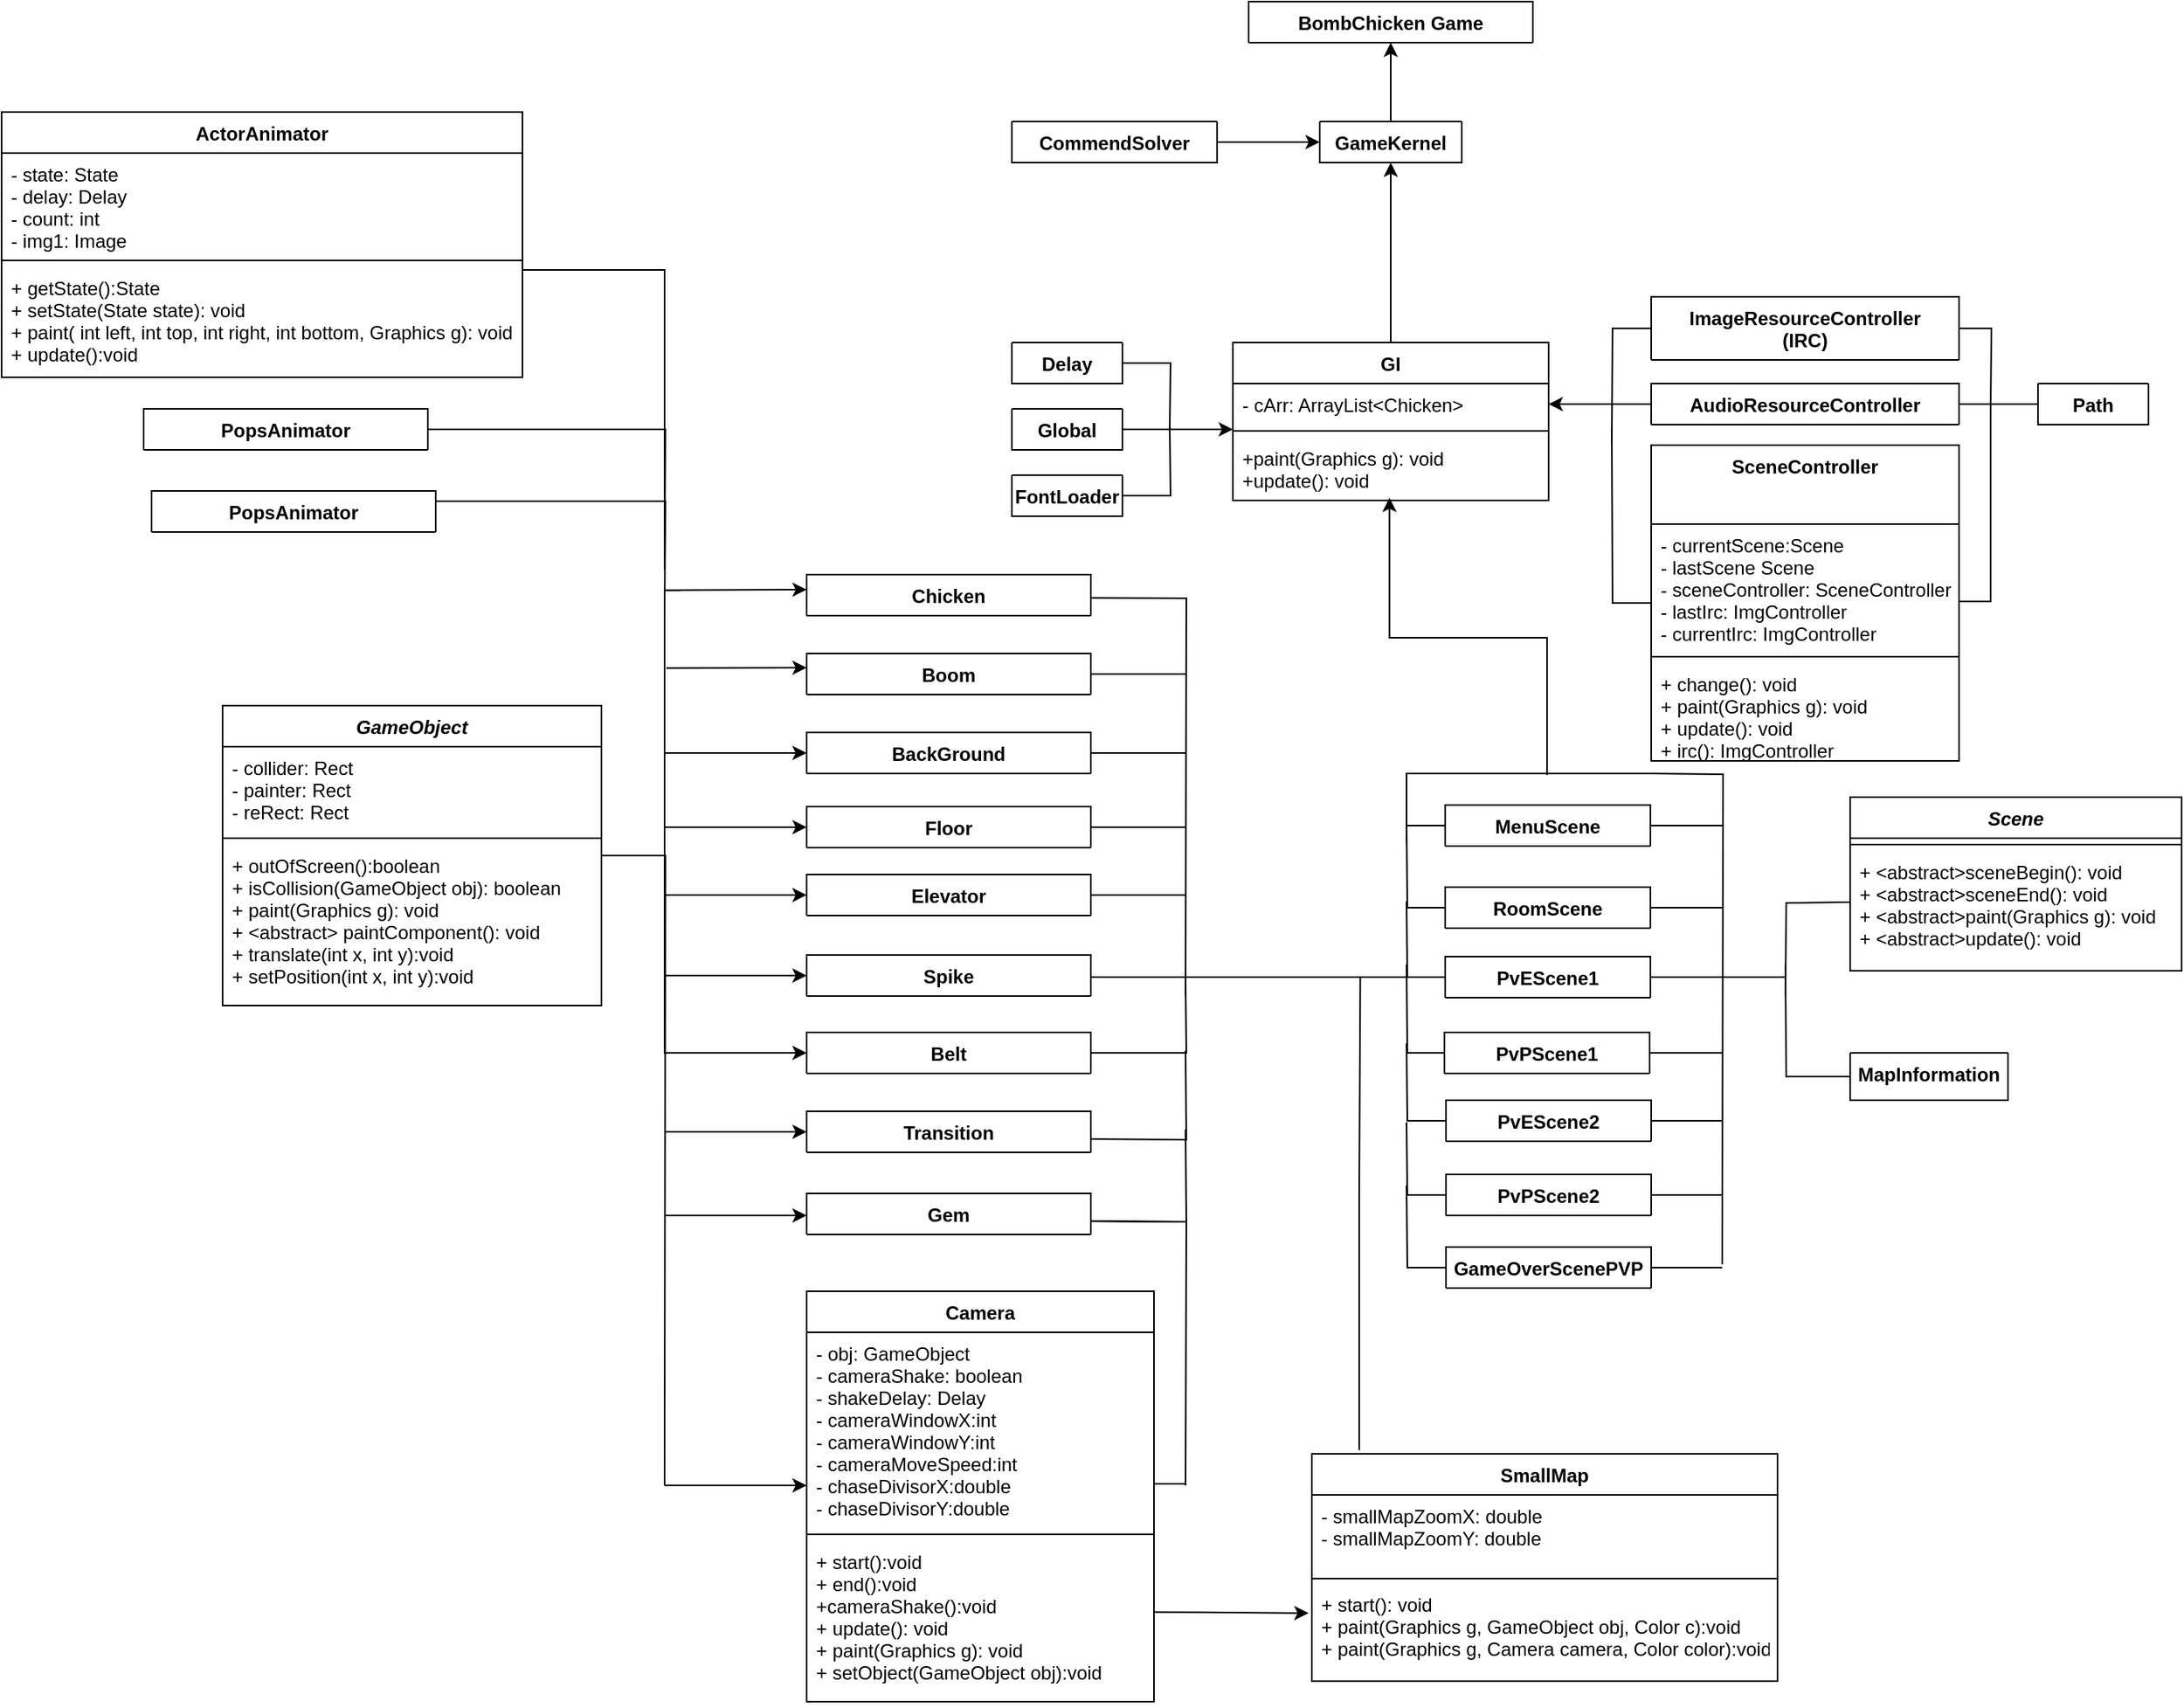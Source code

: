 <mxfile version="19.0.0" type="device"><diagram id="AhCcBRKjiC2Es_Wjd9s5" name="Page-1"><mxGraphModel dx="1689" dy="1443" grid="1" gridSize="10" guides="1" tooltips="1" connect="1" arrows="1" fold="1" page="1" pageScale="1" pageWidth="850" pageHeight="1100" math="0" shadow="0"><root><mxCell id="0"/><mxCell id="1" parent="0"/><mxCell id="rJOEMD8pP_9bZZAOVYOj-1" value="" style="edgeStyle=orthogonalEdgeStyle;rounded=0;orthogonalLoop=1;jettySize=auto;html=1;startArrow=none;startFill=0;strokeColor=#000000;" edge="1" parent="1" source="rJOEMD8pP_9bZZAOVYOj-30" target="rJOEMD8pP_9bZZAOVYOj-26"><mxGeometry relative="1" as="geometry"/></mxCell><mxCell id="rJOEMD8pP_9bZZAOVYOj-2" style="edgeStyle=orthogonalEdgeStyle;rounded=0;orthogonalLoop=1;jettySize=auto;html=1;entryX=0.5;entryY=1;entryDx=0;entryDy=0;" edge="1" parent="1" source="rJOEMD8pP_9bZZAOVYOj-22" target="rJOEMD8pP_9bZZAOVYOj-34"><mxGeometry relative="1" as="geometry"/></mxCell><mxCell id="rJOEMD8pP_9bZZAOVYOj-3" style="edgeStyle=orthogonalEdgeStyle;rounded=0;orthogonalLoop=1;jettySize=auto;html=1;" edge="1" parent="1" source="rJOEMD8pP_9bZZAOVYOj-4" target="rJOEMD8pP_9bZZAOVYOj-22"><mxGeometry relative="1" as="geometry"><mxPoint x="900" y="550" as="targetPoint"/></mxGeometry></mxCell><mxCell id="rJOEMD8pP_9bZZAOVYOj-4" value="GI" style="swimlane;fontStyle=1;align=center;verticalAlign=top;childLayout=stackLayout;horizontal=1;startSize=26;horizontalStack=0;resizeParent=1;resizeParentMax=0;resizeLast=0;collapsible=1;marginBottom=0;" vertex="1" parent="1"><mxGeometry x="850" y="596" width="200" height="100" as="geometry"><mxRectangle x="850" y="596" width="100" height="84" as="alternateBounds"/></mxGeometry></mxCell><mxCell id="rJOEMD8pP_9bZZAOVYOj-5" value="- cArr: ArrayList&lt;Chicken&gt; " style="text;strokeColor=none;fillColor=none;align=left;verticalAlign=top;spacingLeft=4;spacingRight=4;overflow=hidden;rotatable=0;points=[[0,0.5],[1,0.5]];portConstraint=eastwest;" vertex="1" parent="rJOEMD8pP_9bZZAOVYOj-4"><mxGeometry y="26" width="200" height="26" as="geometry"/></mxCell><mxCell id="rJOEMD8pP_9bZZAOVYOj-6" value="" style="line;strokeWidth=1;fillColor=none;align=left;verticalAlign=middle;spacingTop=-1;spacingLeft=3;spacingRight=3;rotatable=0;labelPosition=right;points=[];portConstraint=eastwest;" vertex="1" parent="rJOEMD8pP_9bZZAOVYOj-4"><mxGeometry y="52" width="200" height="8" as="geometry"/></mxCell><mxCell id="rJOEMD8pP_9bZZAOVYOj-7" value="+paint(Graphics g): void&#10;+update(): void&#10;" style="text;strokeColor=none;fillColor=none;align=left;verticalAlign=top;spacingLeft=4;spacingRight=4;overflow=hidden;rotatable=0;points=[[0,0.5],[1,0.5]];portConstraint=eastwest;" vertex="1" parent="rJOEMD8pP_9bZZAOVYOj-4"><mxGeometry y="60" width="200" height="40" as="geometry"/></mxCell><mxCell id="rJOEMD8pP_9bZZAOVYOj-8" style="edgeStyle=elbowEdgeStyle;rounded=0;orthogonalLoop=1;jettySize=auto;html=1;entryX=0;entryY=0.5;entryDx=0;entryDy=0;" edge="1" parent="1" target="rJOEMD8pP_9bZZAOVYOj-111"><mxGeometry relative="1" as="geometry"><mxPoint x="530" y="1046" as="targetPoint"/><mxPoint x="500" y="753" as="sourcePoint"/><Array as="points"><mxPoint x="490" y="893"/></Array></mxGeometry></mxCell><mxCell id="rJOEMD8pP_9bZZAOVYOj-10" value="" style="endArrow=classic;html=1;entryX=0;entryY=0.346;entryDx=0;entryDy=0;entryPerimeter=0;" edge="1" parent="1" target="rJOEMD8pP_9bZZAOVYOj-67"><mxGeometry width="50" height="50" relative="1" as="geometry"><mxPoint x="491" y="802.29" as="sourcePoint"/><mxPoint x="571" y="802" as="targetPoint"/></mxGeometry></mxCell><mxCell id="rJOEMD8pP_9bZZAOVYOj-11" style="edgeStyle=orthogonalEdgeStyle;rounded=0;orthogonalLoop=1;jettySize=auto;html=1;startArrow=none;startFill=0;endArrow=none;endFill=0;" edge="1" parent="1" source="rJOEMD8pP_9bZZAOVYOj-12"><mxGeometry relative="1" as="geometry"><mxPoint x="810" y="650" as="targetPoint"/></mxGeometry></mxCell><mxCell id="rJOEMD8pP_9bZZAOVYOj-12" value="Delay" style="swimlane;fontStyle=1;align=center;verticalAlign=top;childLayout=stackLayout;horizontal=1;startSize=0;horizontalStack=0;resizeParent=1;resizeParentMax=0;resizeLast=0;collapsible=1;marginBottom=0;" vertex="1" collapsed="1" parent="1"><mxGeometry x="710" y="596" width="70" height="26" as="geometry"><mxRectangle x="695" y="-400" width="240" height="150" as="alternateBounds"/></mxGeometry></mxCell><mxCell id="rJOEMD8pP_9bZZAOVYOj-13" value="- pictureSize: int&#10;- logic: int" style="text;strokeColor=none;fillColor=none;align=left;verticalAlign=top;spacingLeft=4;spacingRight=4;overflow=hidden;rotatable=0;points=[[0,0.5],[1,0.5]];portConstraint=eastwest;" vertex="1" parent="rJOEMD8pP_9bZZAOVYOj-12"><mxGeometry width="70" height="54" as="geometry"/></mxCell><mxCell id="rJOEMD8pP_9bZZAOVYOj-14" value="" style="line;strokeWidth=1;fillColor=none;align=left;verticalAlign=middle;spacingTop=-1;spacingLeft=3;spacingRight=3;rotatable=0;labelPosition=right;points=[];portConstraint=eastwest;" vertex="1" parent="rJOEMD8pP_9bZZAOVYOj-12"><mxGeometry y="54" width="70" height="8" as="geometry"/></mxCell><mxCell id="rJOEMD8pP_9bZZAOVYOj-15" value="+ random(max: int, min: int): int" style="text;strokeColor=none;fillColor=none;align=left;verticalAlign=top;spacingLeft=4;spacingRight=4;overflow=hidden;rotatable=0;points=[[0,0.5],[1,0.5]];portConstraint=eastwest;" vertex="1" parent="rJOEMD8pP_9bZZAOVYOj-12"><mxGeometry y="62" width="70" height="62" as="geometry"/></mxCell><mxCell id="rJOEMD8pP_9bZZAOVYOj-16" style="edgeStyle=orthogonalEdgeStyle;rounded=0;orthogonalLoop=1;jettySize=auto;html=1;startArrow=none;startFill=0;endArrow=classic;endFill=1;" edge="1" parent="1" source="rJOEMD8pP_9bZZAOVYOj-17"><mxGeometry relative="1" as="geometry"><mxPoint x="850" y="651" as="targetPoint"/></mxGeometry></mxCell><mxCell id="rJOEMD8pP_9bZZAOVYOj-17" value="Global" style="swimlane;fontStyle=1;align=center;verticalAlign=top;childLayout=stackLayout;horizontal=1;startSize=0;horizontalStack=0;resizeParent=1;resizeParentMax=0;resizeLast=0;collapsible=1;marginBottom=0;" vertex="1" collapsed="1" parent="1"><mxGeometry x="710" y="638" width="70" height="26" as="geometry"><mxRectangle x="695" y="-400" width="240" height="150" as="alternateBounds"/></mxGeometry></mxCell><mxCell id="rJOEMD8pP_9bZZAOVYOj-18" value="- pictureSize: int&#10;- logic: int" style="text;strokeColor=none;fillColor=none;align=left;verticalAlign=top;spacingLeft=4;spacingRight=4;overflow=hidden;rotatable=0;points=[[0,0.5],[1,0.5]];portConstraint=eastwest;" vertex="1" parent="rJOEMD8pP_9bZZAOVYOj-17"><mxGeometry width="70" height="54" as="geometry"/></mxCell><mxCell id="rJOEMD8pP_9bZZAOVYOj-19" value="" style="line;strokeWidth=1;fillColor=none;align=left;verticalAlign=middle;spacingTop=-1;spacingLeft=3;spacingRight=3;rotatable=0;labelPosition=right;points=[];portConstraint=eastwest;" vertex="1" parent="rJOEMD8pP_9bZZAOVYOj-17"><mxGeometry y="54" width="70" height="8" as="geometry"/></mxCell><mxCell id="rJOEMD8pP_9bZZAOVYOj-20" value="+ random(max: int, min: int): int" style="text;strokeColor=none;fillColor=none;align=left;verticalAlign=top;spacingLeft=4;spacingRight=4;overflow=hidden;rotatable=0;points=[[0,0.5],[1,0.5]];portConstraint=eastwest;" vertex="1" parent="rJOEMD8pP_9bZZAOVYOj-17"><mxGeometry y="62" width="70" height="62" as="geometry"/></mxCell><mxCell id="rJOEMD8pP_9bZZAOVYOj-21" style="edgeStyle=orthogonalEdgeStyle;rounded=0;orthogonalLoop=1;jettySize=auto;html=1;startArrow=none;startFill=0;endArrow=none;endFill=0;" edge="1" parent="1" source="rJOEMD8pP_9bZZAOVYOj-38"><mxGeometry relative="1" as="geometry"><mxPoint x="490" y="1320" as="targetPoint"/></mxGeometry></mxCell><mxCell id="rJOEMD8pP_9bZZAOVYOj-22" value="GameKernel" style="swimlane;fontStyle=1;align=center;verticalAlign=top;childLayout=stackLayout;horizontal=1;startSize=0;horizontalStack=0;resizeParent=1;resizeParentMax=0;resizeLast=0;collapsible=1;marginBottom=0;" vertex="1" collapsed="1" parent="1"><mxGeometry x="905" y="456" width="90" height="26" as="geometry"><mxRectangle x="695" y="-400" width="240" height="150" as="alternateBounds"/></mxGeometry></mxCell><mxCell id="rJOEMD8pP_9bZZAOVYOj-23" value="- pictureSize: int&#10;- logic: int" style="text;strokeColor=none;fillColor=none;align=left;verticalAlign=top;spacingLeft=4;spacingRight=4;overflow=hidden;rotatable=0;points=[[0,0.5],[1,0.5]];portConstraint=eastwest;" vertex="1" parent="rJOEMD8pP_9bZZAOVYOj-22"><mxGeometry width="90" height="54" as="geometry"/></mxCell><mxCell id="rJOEMD8pP_9bZZAOVYOj-24" value="" style="line;strokeWidth=1;fillColor=none;align=left;verticalAlign=middle;spacingTop=-1;spacingLeft=3;spacingRight=3;rotatable=0;labelPosition=right;points=[];portConstraint=eastwest;" vertex="1" parent="rJOEMD8pP_9bZZAOVYOj-22"><mxGeometry y="54" width="90" height="8" as="geometry"/></mxCell><mxCell id="rJOEMD8pP_9bZZAOVYOj-25" value="+ random(max: int, min: int): int" style="text;strokeColor=none;fillColor=none;align=left;verticalAlign=top;spacingLeft=4;spacingRight=4;overflow=hidden;rotatable=0;points=[[0,0.5],[1,0.5]];portConstraint=eastwest;" vertex="1" parent="rJOEMD8pP_9bZZAOVYOj-22"><mxGeometry y="62" width="90" height="62" as="geometry"/></mxCell><mxCell id="rJOEMD8pP_9bZZAOVYOj-26" value="Delay" style="swimlane;fontStyle=1;align=center;verticalAlign=top;childLayout=stackLayout;horizontal=1;startSize=0;horizontalStack=0;resizeParent=1;resizeParentMax=0;resizeLast=0;collapsible=1;marginBottom=0;" vertex="1" collapsed="1" parent="rJOEMD8pP_9bZZAOVYOj-22"><mxGeometry y="124" width="90" height="26" as="geometry"><mxRectangle x="695" y="-400" width="240" height="150" as="alternateBounds"/></mxGeometry></mxCell><mxCell id="rJOEMD8pP_9bZZAOVYOj-27" value="- pictureSize: int&#10;- logic: int" style="text;strokeColor=none;fillColor=none;align=left;verticalAlign=top;spacingLeft=4;spacingRight=4;overflow=hidden;rotatable=0;points=[[0,0.5],[1,0.5]];portConstraint=eastwest;" vertex="1" parent="rJOEMD8pP_9bZZAOVYOj-26"><mxGeometry width="90" height="54" as="geometry"/></mxCell><mxCell id="rJOEMD8pP_9bZZAOVYOj-28" value="" style="line;strokeWidth=1;fillColor=none;align=left;verticalAlign=middle;spacingTop=-1;spacingLeft=3;spacingRight=3;rotatable=0;labelPosition=right;points=[];portConstraint=eastwest;" vertex="1" parent="rJOEMD8pP_9bZZAOVYOj-26"><mxGeometry y="54" width="90" height="8" as="geometry"/></mxCell><mxCell id="rJOEMD8pP_9bZZAOVYOj-29" value="+ random(max: int, min: int): int" style="text;strokeColor=none;fillColor=none;align=left;verticalAlign=top;spacingLeft=4;spacingRight=4;overflow=hidden;rotatable=0;points=[[0,0.5],[1,0.5]];portConstraint=eastwest;" vertex="1" parent="rJOEMD8pP_9bZZAOVYOj-26"><mxGeometry y="62" width="90" height="62" as="geometry"/></mxCell><mxCell id="rJOEMD8pP_9bZZAOVYOj-30" value="CommendSolver" style="swimlane;fontStyle=1;align=center;verticalAlign=top;childLayout=stackLayout;horizontal=1;startSize=0;horizontalStack=0;resizeParent=1;resizeParentMax=0;resizeLast=0;collapsible=1;marginBottom=0;" vertex="1" collapsed="1" parent="1"><mxGeometry x="710" y="456" width="130" height="26" as="geometry"><mxRectangle x="695" y="-400" width="240" height="150" as="alternateBounds"/></mxGeometry></mxCell><mxCell id="rJOEMD8pP_9bZZAOVYOj-31" value="- pictureSize: int&#10;- logic: int" style="text;strokeColor=none;fillColor=none;align=left;verticalAlign=top;spacingLeft=4;spacingRight=4;overflow=hidden;rotatable=0;points=[[0,0.5],[1,0.5]];portConstraint=eastwest;" vertex="1" parent="rJOEMD8pP_9bZZAOVYOj-30"><mxGeometry width="130" height="54" as="geometry"/></mxCell><mxCell id="rJOEMD8pP_9bZZAOVYOj-32" value="" style="line;strokeWidth=1;fillColor=none;align=left;verticalAlign=middle;spacingTop=-1;spacingLeft=3;spacingRight=3;rotatable=0;labelPosition=right;points=[];portConstraint=eastwest;" vertex="1" parent="rJOEMD8pP_9bZZAOVYOj-30"><mxGeometry y="54" width="130" height="8" as="geometry"/></mxCell><mxCell id="rJOEMD8pP_9bZZAOVYOj-33" value="+ random(max: int, min: int): int" style="text;strokeColor=none;fillColor=none;align=left;verticalAlign=top;spacingLeft=4;spacingRight=4;overflow=hidden;rotatable=0;points=[[0,0.5],[1,0.5]];portConstraint=eastwest;" vertex="1" parent="rJOEMD8pP_9bZZAOVYOj-30"><mxGeometry y="62" width="130" height="62" as="geometry"/></mxCell><mxCell id="rJOEMD8pP_9bZZAOVYOj-34" value="BombChicken Game" style="swimlane;fontStyle=1;align=center;verticalAlign=top;childLayout=stackLayout;horizontal=1;startSize=26;horizontalStack=0;resizeParent=1;resizeParentMax=0;resizeLast=0;collapsible=1;marginBottom=0;" vertex="1" collapsed="1" parent="1"><mxGeometry x="860" y="380" width="180" height="26" as="geometry"><mxRectangle x="810" y="380" width="240" height="150" as="alternateBounds"/></mxGeometry></mxCell><mxCell id="rJOEMD8pP_9bZZAOVYOj-35" value="+ paintRect: Rectangle&#10;+ collider: Rectangle" style="text;strokeColor=none;fillColor=none;align=left;verticalAlign=top;spacingLeft=4;spacingRight=4;overflow=hidden;rotatable=0;points=[[0,0.5],[1,0.5]];portConstraint=eastwest;" vertex="1" parent="rJOEMD8pP_9bZZAOVYOj-34"><mxGeometry y="26" width="180" height="54" as="geometry"/></mxCell><mxCell id="rJOEMD8pP_9bZZAOVYOj-36" value="" style="line;strokeWidth=1;fillColor=none;align=left;verticalAlign=middle;spacingTop=-1;spacingLeft=3;spacingRight=3;rotatable=0;labelPosition=right;points=[];portConstraint=eastwest;" vertex="1" parent="rJOEMD8pP_9bZZAOVYOj-34"><mxGeometry y="80" width="180" height="8" as="geometry"/></mxCell><mxCell id="rJOEMD8pP_9bZZAOVYOj-37" value="+ isCollision(GameObject obj): boolean&#10;+ &lt;abstract&gt; update(): void&#10;+ paint(Graphics g): void" style="text;strokeColor=none;fillColor=none;align=left;verticalAlign=top;spacingLeft=4;spacingRight=4;overflow=hidden;rotatable=0;points=[[0,0.5],[1,0.5]];portConstraint=eastwest;" vertex="1" parent="rJOEMD8pP_9bZZAOVYOj-34"><mxGeometry y="88" width="180" height="62" as="geometry"/></mxCell><mxCell id="rJOEMD8pP_9bZZAOVYOj-38" value="GameObject" style="swimlane;fontStyle=3;align=center;verticalAlign=top;childLayout=stackLayout;horizontal=1;startSize=26;horizontalStack=0;resizeParent=1;resizeParentMax=0;resizeLast=0;collapsible=1;marginBottom=0;" vertex="1" parent="1"><mxGeometry x="210" y="826" width="240" height="190" as="geometry"><mxRectangle x="210" y="826" width="180" height="26" as="alternateBounds"/></mxGeometry></mxCell><mxCell id="rJOEMD8pP_9bZZAOVYOj-39" value="- collider: Rect&#10;- painter: Rect&#10;- reRect: Rect" style="text;strokeColor=none;fillColor=none;align=left;verticalAlign=top;spacingLeft=4;spacingRight=4;overflow=hidden;rotatable=0;points=[[0,0.5],[1,0.5]];portConstraint=eastwest;" vertex="1" parent="rJOEMD8pP_9bZZAOVYOj-38"><mxGeometry y="26" width="240" height="54" as="geometry"/></mxCell><mxCell id="rJOEMD8pP_9bZZAOVYOj-40" value="" style="line;strokeWidth=1;fillColor=none;align=left;verticalAlign=middle;spacingTop=-1;spacingLeft=3;spacingRight=3;rotatable=0;labelPosition=right;points=[];portConstraint=eastwest;" vertex="1" parent="rJOEMD8pP_9bZZAOVYOj-38"><mxGeometry y="80" width="240" height="8" as="geometry"/></mxCell><mxCell id="rJOEMD8pP_9bZZAOVYOj-41" value="+ outOfScreen():boolean&#10;+ isCollision(GameObject obj): boolean&#10;+ paint(Graphics g): void&#10;+ &lt;abstract&gt; paintComponent(): void&#10;+ translate(int x, int y):void&#10;+ setPosition(int x, int y):void" style="text;strokeColor=none;fillColor=none;align=left;verticalAlign=top;spacingLeft=4;spacingRight=4;overflow=hidden;rotatable=0;points=[[0,0.5],[1,0.5]];portConstraint=eastwest;" vertex="1" parent="rJOEMD8pP_9bZZAOVYOj-38"><mxGeometry y="88" width="240" height="102" as="geometry"/></mxCell><mxCell id="rJOEMD8pP_9bZZAOVYOj-42" value="ActorAnimator" style="swimlane;fontStyle=1;align=center;verticalAlign=top;childLayout=stackLayout;horizontal=1;startSize=26;horizontalStack=0;resizeParent=1;resizeParentMax=0;resizeLast=0;collapsible=1;marginBottom=0;" vertex="1" parent="1"><mxGeometry x="70" y="450" width="330" height="168" as="geometry"><mxRectangle x="210" y="826" width="180" height="26" as="alternateBounds"/></mxGeometry></mxCell><mxCell id="rJOEMD8pP_9bZZAOVYOj-43" value="- state: State&#10;- delay: Delay&#10;- count: int&#10;- img1: Image" style="text;strokeColor=none;fillColor=none;align=left;verticalAlign=top;spacingLeft=4;spacingRight=4;overflow=hidden;rotatable=0;points=[[0,0.5],[1,0.5]];portConstraint=eastwest;" vertex="1" parent="rJOEMD8pP_9bZZAOVYOj-42"><mxGeometry y="26" width="330" height="64" as="geometry"/></mxCell><mxCell id="rJOEMD8pP_9bZZAOVYOj-44" value="" style="line;strokeWidth=1;fillColor=none;align=left;verticalAlign=middle;spacingTop=-1;spacingLeft=3;spacingRight=3;rotatable=0;labelPosition=right;points=[];portConstraint=eastwest;" vertex="1" parent="rJOEMD8pP_9bZZAOVYOj-42"><mxGeometry y="90" width="330" height="8" as="geometry"/></mxCell><mxCell id="rJOEMD8pP_9bZZAOVYOj-45" value="+ getState():State&#10;+ setState(State state): void&#10;+ paint( int left, int top, int right, int bottom, Graphics g): void&#10;+ update():void" style="text;strokeColor=none;fillColor=none;align=left;verticalAlign=top;spacingLeft=4;spacingRight=4;overflow=hidden;rotatable=0;points=[[0,0.5],[1,0.5]];portConstraint=eastwest;" vertex="1" parent="rJOEMD8pP_9bZZAOVYOj-42"><mxGeometry y="98" width="330" height="70" as="geometry"/></mxCell><mxCell id="rJOEMD8pP_9bZZAOVYOj-46" style="edgeStyle=orthogonalEdgeStyle;rounded=0;orthogonalLoop=1;jettySize=auto;html=1;startArrow=none;startFill=0;endArrow=none;endFill=0;" edge="1" parent="1"><mxGeometry relative="1" as="geometry"><mxPoint x="820" y="1010" as="targetPoint"/><mxPoint x="700" y="757.5" as="sourcePoint"/></mxGeometry></mxCell><mxCell id="rJOEMD8pP_9bZZAOVYOj-47" style="edgeStyle=orthogonalEdgeStyle;rounded=0;orthogonalLoop=1;jettySize=auto;html=1;startArrow=none;startFill=0;endArrow=none;endFill=0;" edge="1" parent="1"><mxGeometry relative="1" as="geometry"><mxPoint x="820" y="1044.5" as="targetPoint"/><mxPoint x="750" y="1100.5" as="sourcePoint"/></mxGeometry></mxCell><mxCell id="rJOEMD8pP_9bZZAOVYOj-48" style="edgeStyle=orthogonalEdgeStyle;rounded=0;orthogonalLoop=1;jettySize=auto;html=1;startArrow=none;startFill=0;endArrow=none;endFill=0;" edge="1" parent="1"><mxGeometry relative="1" as="geometry"><mxPoint x="820" y="1094.5" as="targetPoint"/><mxPoint x="750" y="1152.5" as="sourcePoint"/></mxGeometry></mxCell><mxCell id="rJOEMD8pP_9bZZAOVYOj-49" style="edgeStyle=orthogonalEdgeStyle;rounded=0;orthogonalLoop=1;jettySize=auto;html=1;startArrow=none;startFill=0;endArrow=none;endFill=0;exitX=1;exitY=0.25;exitDx=0;exitDy=0;" edge="1" parent="1" source="rJOEMD8pP_9bZZAOVYOj-50"><mxGeometry relative="1" as="geometry"><mxPoint x="490" y="769" as="targetPoint"/><mxPoint x="385" y="702" as="sourcePoint"/></mxGeometry></mxCell><mxCell id="rJOEMD8pP_9bZZAOVYOj-50" value="PopsAnimator" style="swimlane;fontStyle=1;align=center;verticalAlign=top;childLayout=stackLayout;horizontal=1;startSize=26;horizontalStack=0;resizeParent=1;resizeParentMax=0;resizeLast=0;collapsible=1;marginBottom=0;" vertex="1" collapsed="1" parent="1"><mxGeometry x="165" y="690" width="180" height="26" as="geometry"><mxRectangle x="140" y="585" width="330" height="168" as="alternateBounds"/></mxGeometry></mxCell><mxCell id="rJOEMD8pP_9bZZAOVYOj-51" value="- state: State&#10;- delay: Delay&#10;- count: int&#10;- img1: Image" style="text;strokeColor=none;fillColor=none;align=left;verticalAlign=top;spacingLeft=4;spacingRight=4;overflow=hidden;rotatable=0;points=[[0,0.5],[1,0.5]];portConstraint=eastwest;" vertex="1" parent="rJOEMD8pP_9bZZAOVYOj-50"><mxGeometry y="26" width="180" height="64" as="geometry"/></mxCell><mxCell id="rJOEMD8pP_9bZZAOVYOj-52" value="" style="line;strokeWidth=1;fillColor=none;align=left;verticalAlign=middle;spacingTop=-1;spacingLeft=3;spacingRight=3;rotatable=0;labelPosition=right;points=[];portConstraint=eastwest;" vertex="1" parent="rJOEMD8pP_9bZZAOVYOj-50"><mxGeometry y="90" width="180" height="8" as="geometry"/></mxCell><mxCell id="rJOEMD8pP_9bZZAOVYOj-53" value="+ getState():State&#10;+ setState(State state): void&#10;+ paint( int left, int top, int right, int bottom, Graphics g): void&#10;+ update():void" style="text;strokeColor=none;fillColor=none;align=left;verticalAlign=top;spacingLeft=4;spacingRight=4;overflow=hidden;rotatable=0;points=[[0,0.5],[1,0.5]];portConstraint=eastwest;" vertex="1" parent="rJOEMD8pP_9bZZAOVYOj-50"><mxGeometry y="98" width="180" height="70" as="geometry"/></mxCell><mxCell id="rJOEMD8pP_9bZZAOVYOj-54" style="edgeStyle=orthogonalEdgeStyle;rounded=0;orthogonalLoop=1;jettySize=auto;html=1;startArrow=none;startFill=0;endArrow=none;endFill=0;" edge="1" parent="1" source="rJOEMD8pP_9bZZAOVYOj-56"><mxGeometry relative="1" as="geometry"><mxPoint x="1090" y="660" as="targetPoint"/></mxGeometry></mxCell><mxCell id="rJOEMD8pP_9bZZAOVYOj-55" style="edgeStyle=orthogonalEdgeStyle;rounded=0;orthogonalLoop=1;jettySize=auto;html=1;startArrow=none;startFill=0;endArrow=none;endFill=0;" edge="1" parent="1" source="rJOEMD8pP_9bZZAOVYOj-56"><mxGeometry relative="1" as="geometry"><mxPoint x="1330.0" y="640.0" as="targetPoint"/></mxGeometry></mxCell><mxCell id="rJOEMD8pP_9bZZAOVYOj-56" value="ImageResourceController&#10;(IRC)" style="swimlane;fontStyle=1;align=center;verticalAlign=top;childLayout=stackLayout;horizontal=1;startSize=40;horizontalStack=0;resizeParent=1;resizeParentMax=0;resizeLast=0;collapsible=1;marginBottom=0;" vertex="1" collapsed="1" parent="1"><mxGeometry x="1115" y="567" width="195" height="40" as="geometry"><mxRectangle x="400" y="-1120" width="240" height="164" as="alternateBounds"/></mxGeometry></mxCell><mxCell id="rJOEMD8pP_9bZZAOVYOj-57" value="-keyPairs: KeyPair[]&#10;-irc: ImageResourceController" style="text;strokeColor=none;fillColor=none;align=left;verticalAlign=top;spacingLeft=4;spacingRight=4;overflow=hidden;rotatable=0;points=[[0,0.5],[1,0.5]];portConstraint=eastwest;" vertex="1" parent="rJOEMD8pP_9bZZAOVYOj-56"><mxGeometry y="40" width="195" height="54" as="geometry"/></mxCell><mxCell id="rJOEMD8pP_9bZZAOVYOj-58" value="" style="line;strokeWidth=1;fillColor=none;align=left;verticalAlign=middle;spacingTop=-1;spacingLeft=3;spacingRight=3;rotatable=0;labelPosition=right;points=[];portConstraint=eastwest;" vertex="1" parent="rJOEMD8pP_9bZZAOVYOj-56"><mxGeometry y="94" width="195" height="8" as="geometry"/></mxCell><mxCell id="rJOEMD8pP_9bZZAOVYOj-59" value="+ getInstance(): ImageResourceController&#10;+ tryGetImage(String path): Image" style="text;strokeColor=none;fillColor=none;align=left;verticalAlign=top;spacingLeft=4;spacingRight=4;overflow=hidden;rotatable=0;points=[[0,0.5],[1,0.5]];portConstraint=eastwest;" vertex="1" parent="rJOEMD8pP_9bZZAOVYOj-56"><mxGeometry y="102" width="195" height="62" as="geometry"/></mxCell><mxCell id="rJOEMD8pP_9bZZAOVYOj-60" style="edgeStyle=orthogonalEdgeStyle;rounded=0;orthogonalLoop=1;jettySize=auto;html=1;startArrow=none;startFill=0;endArrow=none;endFill=0;" edge="1" parent="1"><mxGeometry relative="1" as="geometry"><mxPoint x="1330" y="633" as="targetPoint"/><mxPoint x="1310" y="731" as="sourcePoint"/><Array as="points"><mxPoint x="1310" y="760"/><mxPoint x="1330" y="760"/></Array></mxGeometry></mxCell><mxCell id="rJOEMD8pP_9bZZAOVYOj-61" style="edgeStyle=orthogonalEdgeStyle;rounded=0;orthogonalLoop=1;jettySize=auto;html=1;startArrow=none;startFill=0;endArrow=none;endFill=0;" edge="1" parent="1" source="rJOEMD8pP_9bZZAOVYOj-101"><mxGeometry relative="1" as="geometry"><mxPoint x="1090" y="650" as="targetPoint"/></mxGeometry></mxCell><mxCell id="rJOEMD8pP_9bZZAOVYOj-62" value="Chicken" style="swimlane;fontStyle=1;align=center;verticalAlign=top;childLayout=stackLayout;horizontal=1;startSize=26;horizontalStack=0;resizeParent=1;resizeParentMax=0;resizeLast=0;collapsible=1;marginBottom=0;" vertex="1" collapsed="1" parent="1"><mxGeometry x="580" y="743" width="180" height="26" as="geometry"><mxRectangle x="530" y="740" width="240" height="190" as="alternateBounds"/></mxGeometry></mxCell><mxCell id="rJOEMD8pP_9bZZAOVYOj-63" value="- collider: Rect&#10;- painter: Rect&#10;- reRect: Rect" style="text;strokeColor=none;fillColor=none;align=left;verticalAlign=top;spacingLeft=4;spacingRight=4;overflow=hidden;rotatable=0;points=[[0,0.5],[1,0.5]];portConstraint=eastwest;" vertex="1" parent="rJOEMD8pP_9bZZAOVYOj-62"><mxGeometry y="26" width="180" height="54" as="geometry"/></mxCell><mxCell id="rJOEMD8pP_9bZZAOVYOj-64" value="" style="line;strokeWidth=1;fillColor=none;align=left;verticalAlign=middle;spacingTop=-1;spacingLeft=3;spacingRight=3;rotatable=0;labelPosition=right;points=[];portConstraint=eastwest;" vertex="1" parent="rJOEMD8pP_9bZZAOVYOj-62"><mxGeometry y="80" width="180" height="8" as="geometry"/></mxCell><mxCell id="rJOEMD8pP_9bZZAOVYOj-65" value="+ outOfScreen():boolean&#10;+ isCollision(GameObject obj): boolean&#10;+ paint(Graphics g): void&#10;+ &lt;abstract&gt; paintComponent(): void&#10;+ translate(int x, int y):void&#10;+ setPosition(int x, int y):void" style="text;strokeColor=none;fillColor=none;align=left;verticalAlign=top;spacingLeft=4;spacingRight=4;overflow=hidden;rotatable=0;points=[[0,0.5],[1,0.5]];portConstraint=eastwest;" vertex="1" parent="rJOEMD8pP_9bZZAOVYOj-62"><mxGeometry y="88" width="180" height="102" as="geometry"/></mxCell><mxCell id="rJOEMD8pP_9bZZAOVYOj-66" style="edgeStyle=orthogonalEdgeStyle;rounded=0;orthogonalLoop=1;jettySize=auto;html=1;startArrow=none;startFill=0;endArrow=none;endFill=0;" edge="1" parent="1" source="rJOEMD8pP_9bZZAOVYOj-67"><mxGeometry relative="1" as="geometry"><mxPoint x="820" y="806" as="targetPoint"/></mxGeometry></mxCell><mxCell id="rJOEMD8pP_9bZZAOVYOj-67" value="Boom" style="swimlane;fontStyle=1;align=center;verticalAlign=top;childLayout=stackLayout;horizontal=1;startSize=26;horizontalStack=0;resizeParent=1;resizeParentMax=0;resizeLast=0;collapsible=1;marginBottom=0;" vertex="1" collapsed="1" parent="1"><mxGeometry x="580" y="793" width="180" height="26" as="geometry"><mxRectangle x="530" y="840" width="240" height="190" as="alternateBounds"/></mxGeometry></mxCell><mxCell id="rJOEMD8pP_9bZZAOVYOj-68" value="- collider: Rect&#10;- painter: Rect&#10;- reRect: Rect" style="text;strokeColor=none;fillColor=none;align=left;verticalAlign=top;spacingLeft=4;spacingRight=4;overflow=hidden;rotatable=0;points=[[0,0.5],[1,0.5]];portConstraint=eastwest;" vertex="1" parent="rJOEMD8pP_9bZZAOVYOj-67"><mxGeometry y="26" width="180" height="54" as="geometry"/></mxCell><mxCell id="rJOEMD8pP_9bZZAOVYOj-69" value="" style="line;strokeWidth=1;fillColor=none;align=left;verticalAlign=middle;spacingTop=-1;spacingLeft=3;spacingRight=3;rotatable=0;labelPosition=right;points=[];portConstraint=eastwest;" vertex="1" parent="rJOEMD8pP_9bZZAOVYOj-67"><mxGeometry y="80" width="180" height="8" as="geometry"/></mxCell><mxCell id="rJOEMD8pP_9bZZAOVYOj-70" value="+ outOfScreen():boolean&#10;+ isCollision(GameObject obj): boolean&#10;+ paint(Graphics g): void&#10;+ &lt;abstract&gt; paintComponent(): void&#10;+ translate(int x, int y):void&#10;+ setPosition(int x, int y):void" style="text;strokeColor=none;fillColor=none;align=left;verticalAlign=top;spacingLeft=4;spacingRight=4;overflow=hidden;rotatable=0;points=[[0,0.5],[1,0.5]];portConstraint=eastwest;" vertex="1" parent="rJOEMD8pP_9bZZAOVYOj-67"><mxGeometry y="88" width="180" height="102" as="geometry"/></mxCell><mxCell id="rJOEMD8pP_9bZZAOVYOj-71" style="edgeStyle=orthogonalEdgeStyle;rounded=0;orthogonalLoop=1;jettySize=auto;html=1;startArrow=classic;startFill=1;endArrow=none;endFill=0;" edge="1" parent="1" source="rJOEMD8pP_9bZZAOVYOj-73"><mxGeometry relative="1" as="geometry"><mxPoint x="490" y="856" as="targetPoint"/></mxGeometry></mxCell><mxCell id="rJOEMD8pP_9bZZAOVYOj-72" style="edgeStyle=orthogonalEdgeStyle;rounded=0;orthogonalLoop=1;jettySize=auto;html=1;startArrow=none;startFill=0;endArrow=none;endFill=0;" edge="1" parent="1" source="rJOEMD8pP_9bZZAOVYOj-73"><mxGeometry relative="1" as="geometry"><mxPoint x="820" y="856.0" as="targetPoint"/></mxGeometry></mxCell><mxCell id="rJOEMD8pP_9bZZAOVYOj-73" value="BackGround" style="swimlane;fontStyle=1;align=center;verticalAlign=top;childLayout=stackLayout;horizontal=1;startSize=26;horizontalStack=0;resizeParent=1;resizeParentMax=0;resizeLast=0;collapsible=1;marginBottom=0;" vertex="1" collapsed="1" parent="1"><mxGeometry x="580" y="843" width="180" height="26" as="geometry"><mxRectangle x="530" y="840" width="240" height="190" as="alternateBounds"/></mxGeometry></mxCell><mxCell id="rJOEMD8pP_9bZZAOVYOj-74" value="- collider: Rect&#10;- painter: Rect&#10;- reRect: Rect" style="text;strokeColor=none;fillColor=none;align=left;verticalAlign=top;spacingLeft=4;spacingRight=4;overflow=hidden;rotatable=0;points=[[0,0.5],[1,0.5]];portConstraint=eastwest;" vertex="1" parent="rJOEMD8pP_9bZZAOVYOj-73"><mxGeometry y="26" width="180" height="54" as="geometry"/></mxCell><mxCell id="rJOEMD8pP_9bZZAOVYOj-75" value="" style="line;strokeWidth=1;fillColor=none;align=left;verticalAlign=middle;spacingTop=-1;spacingLeft=3;spacingRight=3;rotatable=0;labelPosition=right;points=[];portConstraint=eastwest;" vertex="1" parent="rJOEMD8pP_9bZZAOVYOj-73"><mxGeometry y="80" width="180" height="8" as="geometry"/></mxCell><mxCell id="rJOEMD8pP_9bZZAOVYOj-76" value="+ outOfScreen():boolean&#10;+ isCollision(GameObject obj): boolean&#10;+ paint(Graphics g): void&#10;+ &lt;abstract&gt; paintComponent(): void&#10;+ translate(int x, int y):void&#10;+ setPosition(int x, int y):void" style="text;strokeColor=none;fillColor=none;align=left;verticalAlign=top;spacingLeft=4;spacingRight=4;overflow=hidden;rotatable=0;points=[[0,0.5],[1,0.5]];portConstraint=eastwest;" vertex="1" parent="rJOEMD8pP_9bZZAOVYOj-73"><mxGeometry y="88" width="180" height="102" as="geometry"/></mxCell><mxCell id="rJOEMD8pP_9bZZAOVYOj-77" style="edgeStyle=orthogonalEdgeStyle;rounded=0;orthogonalLoop=1;jettySize=auto;html=1;startArrow=classic;startFill=1;endArrow=none;endFill=0;" edge="1" parent="1" source="rJOEMD8pP_9bZZAOVYOj-79"><mxGeometry relative="1" as="geometry"><mxPoint x="490" y="903.0" as="targetPoint"/></mxGeometry></mxCell><mxCell id="rJOEMD8pP_9bZZAOVYOj-78" style="edgeStyle=orthogonalEdgeStyle;rounded=0;orthogonalLoop=1;jettySize=auto;html=1;startArrow=none;startFill=0;endArrow=none;endFill=0;" edge="1" parent="1" source="rJOEMD8pP_9bZZAOVYOj-79"><mxGeometry relative="1" as="geometry"><mxPoint x="820" y="903" as="targetPoint"/></mxGeometry></mxCell><mxCell id="rJOEMD8pP_9bZZAOVYOj-79" value="Floor&#10;" style="swimlane;fontStyle=1;align=center;verticalAlign=top;childLayout=stackLayout;horizontal=1;startSize=26;horizontalStack=0;resizeParent=1;resizeParentMax=0;resizeLast=0;collapsible=1;marginBottom=0;" vertex="1" collapsed="1" parent="1"><mxGeometry x="580" y="890" width="180" height="26" as="geometry"><mxRectangle x="530" y="840" width="240" height="190" as="alternateBounds"/></mxGeometry></mxCell><mxCell id="rJOEMD8pP_9bZZAOVYOj-80" value="- collider: Rect&#10;- painter: Rect&#10;- reRect: Rect" style="text;strokeColor=none;fillColor=none;align=left;verticalAlign=top;spacingLeft=4;spacingRight=4;overflow=hidden;rotatable=0;points=[[0,0.5],[1,0.5]];portConstraint=eastwest;" vertex="1" parent="rJOEMD8pP_9bZZAOVYOj-79"><mxGeometry y="26" width="180" height="54" as="geometry"/></mxCell><mxCell id="rJOEMD8pP_9bZZAOVYOj-81" value="" style="line;strokeWidth=1;fillColor=none;align=left;verticalAlign=middle;spacingTop=-1;spacingLeft=3;spacingRight=3;rotatable=0;labelPosition=right;points=[];portConstraint=eastwest;" vertex="1" parent="rJOEMD8pP_9bZZAOVYOj-79"><mxGeometry y="80" width="180" height="8" as="geometry"/></mxCell><mxCell id="rJOEMD8pP_9bZZAOVYOj-82" value="+ outOfScreen():boolean&#10;+ isCollision(GameObject obj): boolean&#10;+ paint(Graphics g): void&#10;+ &lt;abstract&gt; paintComponent(): void&#10;+ translate(int x, int y):void&#10;+ setPosition(int x, int y):void" style="text;strokeColor=none;fillColor=none;align=left;verticalAlign=top;spacingLeft=4;spacingRight=4;overflow=hidden;rotatable=0;points=[[0,0.5],[1,0.5]];portConstraint=eastwest;" vertex="1" parent="rJOEMD8pP_9bZZAOVYOj-79"><mxGeometry y="88" width="180" height="102" as="geometry"/></mxCell><mxCell id="rJOEMD8pP_9bZZAOVYOj-83" style="edgeStyle=orthogonalEdgeStyle;rounded=0;orthogonalLoop=1;jettySize=auto;html=1;startArrow=classic;startFill=1;endArrow=none;endFill=0;" edge="1" parent="1" source="rJOEMD8pP_9bZZAOVYOj-95"><mxGeometry relative="1" as="geometry"><mxPoint x="490" y="946" as="targetPoint"/></mxGeometry></mxCell><mxCell id="rJOEMD8pP_9bZZAOVYOj-84" style="edgeStyle=orthogonalEdgeStyle;rounded=0;orthogonalLoop=1;jettySize=auto;html=1;startArrow=none;startFill=0;endArrow=none;endFill=0;" edge="1" parent="1" source="rJOEMD8pP_9bZZAOVYOj-95"><mxGeometry relative="1" as="geometry"><mxPoint x="820" y="946.0" as="targetPoint"/></mxGeometry></mxCell><mxCell id="rJOEMD8pP_9bZZAOVYOj-85" style="edgeStyle=orthogonalEdgeStyle;rounded=0;orthogonalLoop=1;jettySize=auto;html=1;entryX=1;entryY=0.5;entryDx=0;entryDy=0;startArrow=none;startFill=0;endArrow=classic;endFill=1;" edge="1" parent="1" source="rJOEMD8pP_9bZZAOVYOj-87" target="rJOEMD8pP_9bZZAOVYOj-5"><mxGeometry relative="1" as="geometry"/></mxCell><mxCell id="rJOEMD8pP_9bZZAOVYOj-86" style="edgeStyle=orthogonalEdgeStyle;rounded=0;orthogonalLoop=1;jettySize=auto;html=1;startArrow=none;startFill=0;endArrow=none;endFill=0;" edge="1" parent="1" source="rJOEMD8pP_9bZZAOVYOj-87"><mxGeometry relative="1" as="geometry"><mxPoint x="1360.0" y="635.0" as="targetPoint"/></mxGeometry></mxCell><mxCell id="rJOEMD8pP_9bZZAOVYOj-87" value="AudioResourceController" style="swimlane;fontStyle=1;align=center;verticalAlign=top;childLayout=stackLayout;horizontal=1;startSize=26;horizontalStack=0;resizeParent=1;resizeParentMax=0;resizeLast=0;collapsible=1;marginBottom=0;" vertex="1" collapsed="1" parent="1"><mxGeometry x="1115" y="622" width="195" height="26" as="geometry"><mxRectangle x="400" y="-940" width="240" height="150" as="alternateBounds"/></mxGeometry></mxCell><mxCell id="rJOEMD8pP_9bZZAOVYOj-88" value="-keyPairs: KeyPair[]&#10;-mrc: AudioResourceController" style="text;strokeColor=none;fillColor=none;align=left;verticalAlign=top;spacingLeft=4;spacingRight=4;overflow=hidden;rotatable=0;points=[[0,0.5],[1,0.5]];portConstraint=eastwest;" vertex="1" parent="rJOEMD8pP_9bZZAOVYOj-87"><mxGeometry y="26" width="195" height="54" as="geometry"/></mxCell><mxCell id="rJOEMD8pP_9bZZAOVYOj-89" value="" style="line;strokeWidth=1;fillColor=none;align=left;verticalAlign=middle;spacingTop=-1;spacingLeft=3;spacingRight=3;rotatable=0;labelPosition=right;points=[];portConstraint=eastwest;" vertex="1" parent="rJOEMD8pP_9bZZAOVYOj-87"><mxGeometry y="80" width="195" height="8" as="geometry"/></mxCell><mxCell id="rJOEMD8pP_9bZZAOVYOj-90" value="+ getInstance(): AudioResourceController&#10;+ tryGetAudio(String path): AudioClip" style="text;strokeColor=none;fillColor=none;align=left;verticalAlign=top;spacingLeft=4;spacingRight=4;overflow=hidden;rotatable=0;points=[[0,0.5],[1,0.5]];portConstraint=eastwest;" vertex="1" parent="rJOEMD8pP_9bZZAOVYOj-87"><mxGeometry y="88" width="195" height="62" as="geometry"/></mxCell><mxCell id="rJOEMD8pP_9bZZAOVYOj-91" value="Path" style="swimlane;fontStyle=1;align=center;verticalAlign=top;childLayout=stackLayout;horizontal=1;startSize=0;horizontalStack=0;resizeParent=1;resizeParentMax=0;resizeLast=0;collapsible=1;marginBottom=0;" vertex="1" collapsed="1" parent="1"><mxGeometry x="1360" y="622" width="70" height="26" as="geometry"><mxRectangle x="695" y="-400" width="240" height="150" as="alternateBounds"/></mxGeometry></mxCell><mxCell id="rJOEMD8pP_9bZZAOVYOj-92" value="- pictureSize: int&#10;- logic: int" style="text;strokeColor=none;fillColor=none;align=left;verticalAlign=top;spacingLeft=4;spacingRight=4;overflow=hidden;rotatable=0;points=[[0,0.5],[1,0.5]];portConstraint=eastwest;" vertex="1" parent="rJOEMD8pP_9bZZAOVYOj-91"><mxGeometry width="70" height="54" as="geometry"/></mxCell><mxCell id="rJOEMD8pP_9bZZAOVYOj-93" value="" style="line;strokeWidth=1;fillColor=none;align=left;verticalAlign=middle;spacingTop=-1;spacingLeft=3;spacingRight=3;rotatable=0;labelPosition=right;points=[];portConstraint=eastwest;" vertex="1" parent="rJOEMD8pP_9bZZAOVYOj-91"><mxGeometry y="54" width="70" height="8" as="geometry"/></mxCell><mxCell id="rJOEMD8pP_9bZZAOVYOj-94" value="+ random(max: int, min: int): int" style="text;strokeColor=none;fillColor=none;align=left;verticalAlign=top;spacingLeft=4;spacingRight=4;overflow=hidden;rotatable=0;points=[[0,0.5],[1,0.5]];portConstraint=eastwest;" vertex="1" parent="rJOEMD8pP_9bZZAOVYOj-91"><mxGeometry y="62" width="70" height="62" as="geometry"/></mxCell><mxCell id="rJOEMD8pP_9bZZAOVYOj-95" value="Elevator" style="swimlane;fontStyle=1;align=center;verticalAlign=top;childLayout=stackLayout;horizontal=1;startSize=26;horizontalStack=0;resizeParent=1;resizeParentMax=0;resizeLast=0;collapsible=1;marginBottom=0;" vertex="1" collapsed="1" parent="1"><mxGeometry x="580" y="933" width="180" height="26" as="geometry"><mxRectangle x="530" y="840" width="240" height="190" as="alternateBounds"/></mxGeometry></mxCell><mxCell id="rJOEMD8pP_9bZZAOVYOj-96" value="- collider: Rect&#10;- painter: Rect&#10;- reRect: Rect" style="text;strokeColor=none;fillColor=none;align=left;verticalAlign=top;spacingLeft=4;spacingRight=4;overflow=hidden;rotatable=0;points=[[0,0.5],[1,0.5]];portConstraint=eastwest;" vertex="1" parent="rJOEMD8pP_9bZZAOVYOj-95"><mxGeometry y="26" width="180" height="54" as="geometry"/></mxCell><mxCell id="rJOEMD8pP_9bZZAOVYOj-97" value="" style="line;strokeWidth=1;fillColor=none;align=left;verticalAlign=middle;spacingTop=-1;spacingLeft=3;spacingRight=3;rotatable=0;labelPosition=right;points=[];portConstraint=eastwest;" vertex="1" parent="rJOEMD8pP_9bZZAOVYOj-95"><mxGeometry y="80" width="180" height="8" as="geometry"/></mxCell><mxCell id="rJOEMD8pP_9bZZAOVYOj-98" value="+ outOfScreen():boolean&#10;+ isCollision(GameObject obj): boolean&#10;+ paint(Graphics g): void&#10;+ &lt;abstract&gt; paintComponent(): void&#10;+ translate(int x, int y):void&#10;+ setPosition(int x, int y):void" style="text;strokeColor=none;fillColor=none;align=left;verticalAlign=top;spacingLeft=4;spacingRight=4;overflow=hidden;rotatable=0;points=[[0,0.5],[1,0.5]];portConstraint=eastwest;" vertex="1" parent="rJOEMD8pP_9bZZAOVYOj-95"><mxGeometry y="88" width="180" height="102" as="geometry"/></mxCell><mxCell id="rJOEMD8pP_9bZZAOVYOj-99" style="edgeStyle=orthogonalEdgeStyle;rounded=0;orthogonalLoop=1;jettySize=auto;html=1;startArrow=none;startFill=0;endArrow=none;endFill=0;" edge="1" parent="1"><mxGeometry relative="1" as="geometry"><mxPoint x="970" y="998.0" as="targetPoint"/><mxPoint x="760" y="998.0" as="sourcePoint"/></mxGeometry></mxCell><mxCell id="rJOEMD8pP_9bZZAOVYOj-100" style="edgeStyle=orthogonalEdgeStyle;rounded=0;orthogonalLoop=1;jettySize=auto;html=1;startArrow=classic;startFill=1;endArrow=none;endFill=0;" edge="1" parent="1" source="rJOEMD8pP_9bZZAOVYOj-105"><mxGeometry relative="1" as="geometry"><mxPoint x="490" y="997" as="targetPoint"/></mxGeometry></mxCell><mxCell id="rJOEMD8pP_9bZZAOVYOj-101" value="SceneController" style="swimlane;fontStyle=1;align=center;verticalAlign=top;childLayout=stackLayout;horizontal=1;startSize=50;horizontalStack=0;resizeParent=1;resizeParentMax=0;resizeLast=0;collapsible=1;marginBottom=0;" vertex="1" parent="1"><mxGeometry x="1115" y="661" width="195" height="200" as="geometry"><mxRectangle x="1120" y="713" width="180" height="30" as="alternateBounds"/></mxGeometry></mxCell><mxCell id="rJOEMD8pP_9bZZAOVYOj-102" value="- currentScene:Scene&#10;- lastScene Scene&#10;- sceneController: SceneController&#10;- lastIrc: ImgController&#10;- currentIrc: ImgController" style="text;strokeColor=none;fillColor=none;align=left;verticalAlign=top;spacingLeft=4;spacingRight=4;overflow=hidden;rotatable=0;points=[[0,0.5],[1,0.5]];portConstraint=eastwest;" vertex="1" parent="rJOEMD8pP_9bZZAOVYOj-101"><mxGeometry y="50" width="195" height="80" as="geometry"/></mxCell><mxCell id="rJOEMD8pP_9bZZAOVYOj-103" value="" style="line;strokeWidth=1;fillColor=none;align=left;verticalAlign=middle;spacingTop=-1;spacingLeft=3;spacingRight=3;rotatable=0;labelPosition=right;points=[];portConstraint=eastwest;" vertex="1" parent="rJOEMD8pP_9bZZAOVYOj-101"><mxGeometry y="130" width="195" height="8" as="geometry"/></mxCell><mxCell id="rJOEMD8pP_9bZZAOVYOj-104" value="+ change(): void&#10;+ paint(Graphics g): void&#10;+ update(): void&#10;+ irc(): ImgController" style="text;strokeColor=none;fillColor=none;align=left;verticalAlign=top;spacingLeft=4;spacingRight=4;overflow=hidden;rotatable=0;points=[[0,0.5],[1,0.5]];portConstraint=eastwest;" vertex="1" parent="rJOEMD8pP_9bZZAOVYOj-101"><mxGeometry y="138" width="195" height="62" as="geometry"/></mxCell><mxCell id="rJOEMD8pP_9bZZAOVYOj-105" value="Spike" style="swimlane;fontStyle=1;align=center;verticalAlign=top;childLayout=stackLayout;horizontal=1;startSize=26;horizontalStack=0;resizeParent=1;resizeParentMax=0;resizeLast=0;collapsible=1;marginBottom=0;" vertex="1" collapsed="1" parent="1"><mxGeometry x="580" y="984" width="180" height="26" as="geometry"><mxRectangle x="530" y="991" width="240" height="212" as="alternateBounds"/></mxGeometry></mxCell><mxCell id="rJOEMD8pP_9bZZAOVYOj-106" value="+ paintRect: Rectangle&#10;+ collider: Rectangle" style="text;strokeColor=none;fillColor=none;align=left;verticalAlign=top;spacingLeft=4;spacingRight=4;overflow=hidden;rotatable=0;points=[[0,0.5],[1,0.5]];portConstraint=eastwest;" vertex="1" parent="rJOEMD8pP_9bZZAOVYOj-105"><mxGeometry y="26" width="180" height="54" as="geometry"/></mxCell><mxCell id="rJOEMD8pP_9bZZAOVYOj-107" value="" style="line;strokeWidth=1;fillColor=none;align=left;verticalAlign=middle;spacingTop=-1;spacingLeft=3;spacingRight=3;rotatable=0;labelPosition=right;points=[];portConstraint=eastwest;" vertex="1" parent="rJOEMD8pP_9bZZAOVYOj-105"><mxGeometry y="80" width="180" height="8" as="geometry"/></mxCell><mxCell id="rJOEMD8pP_9bZZAOVYOj-108" value="+ isCollision(GameObject obj): boolean&#10;+ update(): void&#10;+ paint(Graphics g): void" style="text;strokeColor=none;fillColor=none;align=left;verticalAlign=top;spacingLeft=4;spacingRight=4;overflow=hidden;rotatable=0;points=[[0,0.5],[1,0.5]];portConstraint=eastwest;" vertex="1" parent="rJOEMD8pP_9bZZAOVYOj-105"><mxGeometry y="88" width="180" height="62" as="geometry"/></mxCell><mxCell id="rJOEMD8pP_9bZZAOVYOj-109" value="+ isCollision(GameObject obj): boolean&#10;+ &lt;abstract&gt; update(): void&#10;+ paint(Graphics g): void" style="text;strokeColor=none;fillColor=none;align=left;verticalAlign=top;spacingLeft=4;spacingRight=4;overflow=hidden;rotatable=0;points=[[0,0.5],[1,0.5]];portConstraint=eastwest;" vertex="1" parent="rJOEMD8pP_9bZZAOVYOj-105"><mxGeometry y="150" width="180" height="62" as="geometry"/></mxCell><mxCell id="rJOEMD8pP_9bZZAOVYOj-110" style="edgeStyle=orthogonalEdgeStyle;rounded=0;orthogonalLoop=1;jettySize=auto;html=1;startArrow=none;startFill=0;endArrow=none;endFill=0;" edge="1" parent="1" source="rJOEMD8pP_9bZZAOVYOj-111"><mxGeometry relative="1" as="geometry"><mxPoint x="820" y="1000" as="targetPoint"/></mxGeometry></mxCell><mxCell id="rJOEMD8pP_9bZZAOVYOj-111" value="Belt" style="swimlane;fontStyle=1;align=center;verticalAlign=top;childLayout=stackLayout;horizontal=1;startSize=26;horizontalStack=0;resizeParent=1;resizeParentMax=0;resizeLast=0;collapsible=1;marginBottom=0;" vertex="1" collapsed="1" parent="1"><mxGeometry x="580" y="1033" width="180" height="26" as="geometry"><mxRectangle x="380" y="-670" width="240" height="150" as="alternateBounds"/></mxGeometry></mxCell><mxCell id="rJOEMD8pP_9bZZAOVYOj-112" value="+ paintRect: Rectangle&#10;+ collider: Rectangle" style="text;strokeColor=none;fillColor=none;align=left;verticalAlign=top;spacingLeft=4;spacingRight=4;overflow=hidden;rotatable=0;points=[[0,0.5],[1,0.5]];portConstraint=eastwest;" vertex="1" parent="rJOEMD8pP_9bZZAOVYOj-111"><mxGeometry y="26" width="180" height="54" as="geometry"/></mxCell><mxCell id="rJOEMD8pP_9bZZAOVYOj-113" value="" style="line;strokeWidth=1;fillColor=none;align=left;verticalAlign=middle;spacingTop=-1;spacingLeft=3;spacingRight=3;rotatable=0;labelPosition=right;points=[];portConstraint=eastwest;" vertex="1" parent="rJOEMD8pP_9bZZAOVYOj-111"><mxGeometry y="80" width="180" height="8" as="geometry"/></mxCell><mxCell id="rJOEMD8pP_9bZZAOVYOj-114" value="+ isCollision(GameObject obj): boolean&#10;+ update(): void&#10;+ paint(Graphics g): void" style="text;strokeColor=none;fillColor=none;align=left;verticalAlign=top;spacingLeft=4;spacingRight=4;overflow=hidden;rotatable=0;points=[[0,0.5],[1,0.5]];portConstraint=eastwest;" vertex="1" parent="rJOEMD8pP_9bZZAOVYOj-111"><mxGeometry y="88" width="180" height="62" as="geometry"/></mxCell><mxCell id="rJOEMD8pP_9bZZAOVYOj-115" style="edgeStyle=orthogonalEdgeStyle;rounded=0;orthogonalLoop=1;jettySize=auto;html=1;startArrow=classic;startFill=1;endArrow=none;endFill=0;" edge="1" parent="1" source="rJOEMD8pP_9bZZAOVYOj-116"><mxGeometry relative="1" as="geometry"><mxPoint x="490" y="1096" as="targetPoint"/></mxGeometry></mxCell><mxCell id="rJOEMD8pP_9bZZAOVYOj-116" value="Transition" style="swimlane;fontStyle=1;align=center;verticalAlign=top;childLayout=stackLayout;horizontal=1;startSize=26;horizontalStack=0;resizeParent=1;resizeParentMax=0;resizeLast=0;collapsible=1;marginBottom=0;" vertex="1" collapsed="1" parent="1"><mxGeometry x="580" y="1083" width="180" height="26" as="geometry"><mxRectangle x="530" y="840" width="240" height="190" as="alternateBounds"/></mxGeometry></mxCell><mxCell id="rJOEMD8pP_9bZZAOVYOj-117" value="- collider: Rect&#10;- painter: Rect&#10;- reRect: Rect" style="text;strokeColor=none;fillColor=none;align=left;verticalAlign=top;spacingLeft=4;spacingRight=4;overflow=hidden;rotatable=0;points=[[0,0.5],[1,0.5]];portConstraint=eastwest;" vertex="1" parent="rJOEMD8pP_9bZZAOVYOj-116"><mxGeometry y="26" width="180" height="54" as="geometry"/></mxCell><mxCell id="rJOEMD8pP_9bZZAOVYOj-118" value="" style="line;strokeWidth=1;fillColor=none;align=left;verticalAlign=middle;spacingTop=-1;spacingLeft=3;spacingRight=3;rotatable=0;labelPosition=right;points=[];portConstraint=eastwest;" vertex="1" parent="rJOEMD8pP_9bZZAOVYOj-116"><mxGeometry y="80" width="180" height="8" as="geometry"/></mxCell><mxCell id="rJOEMD8pP_9bZZAOVYOj-119" value="+ outOfScreen():boolean&#10;+ isCollision(GameObject obj): boolean&#10;+ paint(Graphics g): void&#10;+ &lt;abstract&gt; paintComponent(): void&#10;+ translate(int x, int y):void&#10;+ setPosition(int x, int y):void" style="text;strokeColor=none;fillColor=none;align=left;verticalAlign=top;spacingLeft=4;spacingRight=4;overflow=hidden;rotatable=0;points=[[0,0.5],[1,0.5]];portConstraint=eastwest;" vertex="1" parent="rJOEMD8pP_9bZZAOVYOj-116"><mxGeometry y="88" width="180" height="102" as="geometry"/></mxCell><mxCell id="rJOEMD8pP_9bZZAOVYOj-120" style="edgeStyle=orthogonalEdgeStyle;rounded=0;orthogonalLoop=1;jettySize=auto;html=1;startArrow=classic;startFill=1;endArrow=none;endFill=0;" edge="1" parent="1"><mxGeometry relative="1" as="geometry"><mxPoint x="490" y="1149" as="targetPoint"/><mxPoint x="580" y="1149" as="sourcePoint"/></mxGeometry></mxCell><mxCell id="rJOEMD8pP_9bZZAOVYOj-121" style="edgeStyle=orthogonalEdgeStyle;rounded=0;orthogonalLoop=1;jettySize=auto;html=1;startArrow=none;startFill=0;endArrow=none;endFill=0;" edge="1" parent="1"><mxGeometry relative="1" as="geometry"><mxPoint x="820" y="1320" as="targetPoint"/><mxPoint x="750" y="1152.5" as="sourcePoint"/></mxGeometry></mxCell><mxCell id="rJOEMD8pP_9bZZAOVYOj-122" value="Gem" style="swimlane;fontStyle=1;align=center;verticalAlign=top;childLayout=stackLayout;horizontal=1;startSize=26;horizontalStack=0;resizeParent=1;resizeParentMax=0;resizeLast=0;collapsible=1;marginBottom=0;" vertex="1" collapsed="1" parent="1"><mxGeometry x="580" y="1135" width="180" height="26" as="geometry"><mxRectangle x="530" y="840" width="240" height="190" as="alternateBounds"/></mxGeometry></mxCell><mxCell id="rJOEMD8pP_9bZZAOVYOj-123" value="- collider: Rect&#10;- painter: Rect&#10;- reRect: Rect" style="text;strokeColor=none;fillColor=none;align=left;verticalAlign=top;spacingLeft=4;spacingRight=4;overflow=hidden;rotatable=0;points=[[0,0.5],[1,0.5]];portConstraint=eastwest;" vertex="1" parent="rJOEMD8pP_9bZZAOVYOj-122"><mxGeometry y="26" width="180" height="54" as="geometry"/></mxCell><mxCell id="rJOEMD8pP_9bZZAOVYOj-124" value="" style="line;strokeWidth=1;fillColor=none;align=left;verticalAlign=middle;spacingTop=-1;spacingLeft=3;spacingRight=3;rotatable=0;labelPosition=right;points=[];portConstraint=eastwest;" vertex="1" parent="rJOEMD8pP_9bZZAOVYOj-122"><mxGeometry y="80" width="180" height="8" as="geometry"/></mxCell><mxCell id="rJOEMD8pP_9bZZAOVYOj-125" value="+ outOfScreen():boolean&#10;+ isCollision(GameObject obj): boolean&#10;+ paint(Graphics g): void&#10;+ &lt;abstract&gt; paintComponent(): void&#10;+ translate(int x, int y):void&#10;+ setPosition(int x, int y):void" style="text;strokeColor=none;fillColor=none;align=left;verticalAlign=top;spacingLeft=4;spacingRight=4;overflow=hidden;rotatable=0;points=[[0,0.5],[1,0.5]];portConstraint=eastwest;" vertex="1" parent="rJOEMD8pP_9bZZAOVYOj-122"><mxGeometry y="88" width="180" height="102" as="geometry"/></mxCell><mxCell id="rJOEMD8pP_9bZZAOVYOj-126" style="edgeStyle=orthogonalEdgeStyle;rounded=0;orthogonalLoop=1;jettySize=auto;html=1;startArrow=none;startFill=0;endArrow=none;endFill=0;" edge="1" parent="1" source="rJOEMD8pP_9bZZAOVYOj-127"><mxGeometry relative="1" as="geometry"><mxPoint x="810" y="650" as="targetPoint"/></mxGeometry></mxCell><mxCell id="rJOEMD8pP_9bZZAOVYOj-127" value="FontLoader" style="swimlane;fontStyle=1;align=center;verticalAlign=top;childLayout=stackLayout;horizontal=1;startSize=0;horizontalStack=0;resizeParent=1;resizeParentMax=0;resizeLast=0;collapsible=1;marginBottom=0;" vertex="1" collapsed="1" parent="1"><mxGeometry x="710" y="680" width="70" height="26" as="geometry"><mxRectangle x="695" y="-400" width="240" height="150" as="alternateBounds"/></mxGeometry></mxCell><mxCell id="rJOEMD8pP_9bZZAOVYOj-128" value="- pictureSize: int&#10;- logic: int" style="text;strokeColor=none;fillColor=none;align=left;verticalAlign=top;spacingLeft=4;spacingRight=4;overflow=hidden;rotatable=0;points=[[0,0.5],[1,0.5]];portConstraint=eastwest;" vertex="1" parent="rJOEMD8pP_9bZZAOVYOj-127"><mxGeometry width="70" height="54" as="geometry"/></mxCell><mxCell id="rJOEMD8pP_9bZZAOVYOj-129" value="" style="line;strokeWidth=1;fillColor=none;align=left;verticalAlign=middle;spacingTop=-1;spacingLeft=3;spacingRight=3;rotatable=0;labelPosition=right;points=[];portConstraint=eastwest;" vertex="1" parent="rJOEMD8pP_9bZZAOVYOj-127"><mxGeometry y="54" width="70" height="8" as="geometry"/></mxCell><mxCell id="rJOEMD8pP_9bZZAOVYOj-130" value="+ random(max: int, min: int): int" style="text;strokeColor=none;fillColor=none;align=left;verticalAlign=top;spacingLeft=4;spacingRight=4;overflow=hidden;rotatable=0;points=[[0,0.5],[1,0.5]];portConstraint=eastwest;" vertex="1" parent="rJOEMD8pP_9bZZAOVYOj-127"><mxGeometry y="62" width="70" height="62" as="geometry"/></mxCell><mxCell id="rJOEMD8pP_9bZZAOVYOj-131" style="edgeStyle=orthogonalEdgeStyle;rounded=0;orthogonalLoop=1;jettySize=auto;html=1;startArrow=none;startFill=0;endArrow=none;endFill=0;" edge="1" parent="1"><mxGeometry relative="1" as="geometry"><mxPoint x="820" y="1319.0" as="targetPoint"/><mxPoint x="800" y="1319" as="sourcePoint"/></mxGeometry></mxCell><mxCell id="rJOEMD8pP_9bZZAOVYOj-132" value="Camera" style="swimlane;fontStyle=1;align=center;verticalAlign=top;childLayout=stackLayout;horizontal=1;startSize=26;horizontalStack=0;resizeParent=1;resizeParentMax=0;resizeLast=0;collapsible=1;marginBottom=0;" vertex="1" parent="1"><mxGeometry x="580" y="1197" width="220" height="260" as="geometry"><mxRectangle x="740" y="720" width="180" height="26" as="alternateBounds"/></mxGeometry></mxCell><mxCell id="rJOEMD8pP_9bZZAOVYOj-133" value="- obj: GameObject&#10;- cameraShake: boolean&#10;- shakeDelay: Delay&#10;- cameraWindowX:int&#10;- cameraWindowY:int&#10;- cameraMoveSpeed:int&#10;- chaseDivisorX:double&#10;- chaseDivisorY:double&#10;" style="text;strokeColor=none;fillColor=none;align=left;verticalAlign=top;spacingLeft=4;spacingRight=4;overflow=hidden;rotatable=0;points=[[0,0.5],[1,0.5]];portConstraint=eastwest;" vertex="1" parent="rJOEMD8pP_9bZZAOVYOj-132"><mxGeometry y="26" width="220" height="124" as="geometry"/></mxCell><mxCell id="rJOEMD8pP_9bZZAOVYOj-134" value="" style="line;strokeWidth=1;fillColor=none;align=left;verticalAlign=middle;spacingTop=-1;spacingLeft=3;spacingRight=3;rotatable=0;labelPosition=right;points=[];portConstraint=eastwest;" vertex="1" parent="rJOEMD8pP_9bZZAOVYOj-132"><mxGeometry y="150" width="220" height="8" as="geometry"/></mxCell><mxCell id="rJOEMD8pP_9bZZAOVYOj-135" value="+ start():void&#10;+ end():void&#10;+cameraShake():void&#10;+ update(): void&#10;+ paint(Graphics g): void&#10;+ setObject(GameObject obj):void" style="text;strokeColor=none;fillColor=none;align=left;verticalAlign=top;spacingLeft=4;spacingRight=4;overflow=hidden;rotatable=0;points=[[0,0.5],[1,0.5]];portConstraint=eastwest;" vertex="1" parent="rJOEMD8pP_9bZZAOVYOj-132"><mxGeometry y="158" width="220" height="102" as="geometry"/></mxCell><mxCell id="rJOEMD8pP_9bZZAOVYOj-136" style="edgeStyle=orthogonalEdgeStyle;rounded=0;orthogonalLoop=1;jettySize=auto;html=1;entryX=0.996;entryY=0.84;entryDx=0;entryDy=0;entryPerimeter=0;startArrow=classic;startFill=1;endArrow=none;endFill=0;exitX=-0.007;exitY=0.305;exitDx=0;exitDy=0;exitPerimeter=0;" edge="1" parent="1" source="rJOEMD8pP_9bZZAOVYOj-142"><mxGeometry relative="1" as="geometry"><mxPoint x="890" y="1400" as="sourcePoint"/><mxPoint x="800" y="1400.16" as="targetPoint"/><Array as="points"><mxPoint x="800" y="1400"/></Array></mxGeometry></mxCell><mxCell id="rJOEMD8pP_9bZZAOVYOj-137" style="edgeStyle=orthogonalEdgeStyle;rounded=0;orthogonalLoop=1;jettySize=auto;html=1;startArrow=classic;startFill=1;endArrow=none;endFill=0;" edge="1" parent="1"><mxGeometry relative="1" as="geometry"><mxPoint x="490" y="1320" as="targetPoint"/><mxPoint x="580" y="1320" as="sourcePoint"/></mxGeometry></mxCell><mxCell id="rJOEMD8pP_9bZZAOVYOj-138" style="edgeStyle=orthogonalEdgeStyle;rounded=0;orthogonalLoop=1;jettySize=auto;html=1;startArrow=none;startFill=0;endArrow=none;endFill=0;exitX=0.201;exitY=-0.005;exitDx=0;exitDy=0;exitPerimeter=0;" edge="1" parent="1"><mxGeometry relative="1" as="geometry"><mxPoint x="930.71" y="998.36" as="targetPoint"/><mxPoint x="930.005" y="1297.64" as="sourcePoint"/><Array as="points"><mxPoint x="929.71" y="1139.36"/><mxPoint x="930.71" y="1139.36"/></Array></mxGeometry></mxCell><mxCell id="rJOEMD8pP_9bZZAOVYOj-139" value="SmallMap" style="swimlane;fontStyle=1;align=center;verticalAlign=top;childLayout=stackLayout;horizontal=1;startSize=26;horizontalStack=0;resizeParent=1;resizeParentMax=0;resizeLast=0;collapsible=1;marginBottom=0;" vertex="1" parent="1"><mxGeometry x="900" y="1300" width="295" height="144" as="geometry"><mxRectangle x="740" y="720" width="180" height="26" as="alternateBounds"/></mxGeometry></mxCell><mxCell id="rJOEMD8pP_9bZZAOVYOj-140" value="- smallMapZoomX: double&#10;- smallMapZoomY: double" style="text;strokeColor=none;fillColor=none;align=left;verticalAlign=top;spacingLeft=4;spacingRight=4;overflow=hidden;rotatable=0;points=[[0,0.5],[1,0.5]];portConstraint=eastwest;" vertex="1" parent="rJOEMD8pP_9bZZAOVYOj-139"><mxGeometry y="26" width="295" height="50" as="geometry"/></mxCell><mxCell id="rJOEMD8pP_9bZZAOVYOj-141" value="" style="line;strokeWidth=1;fillColor=none;align=left;verticalAlign=middle;spacingTop=-1;spacingLeft=3;spacingRight=3;rotatable=0;labelPosition=right;points=[];portConstraint=eastwest;" vertex="1" parent="rJOEMD8pP_9bZZAOVYOj-139"><mxGeometry y="76" width="295" height="6" as="geometry"/></mxCell><mxCell id="rJOEMD8pP_9bZZAOVYOj-142" value="+ start(): void&#10;+ paint(Graphics g, GameObject obj, Color c):void&#10;+ paint(Graphics g, Camera camera, Color color):void" style="text;strokeColor=none;fillColor=none;align=left;verticalAlign=top;spacingLeft=4;spacingRight=4;overflow=hidden;rotatable=0;points=[[0,0.5],[1,0.5]];portConstraint=eastwest;" vertex="1" parent="rJOEMD8pP_9bZZAOVYOj-139"><mxGeometry y="82" width="295" height="62" as="geometry"/></mxCell><mxCell id="rJOEMD8pP_9bZZAOVYOj-155" style="edgeStyle=orthogonalEdgeStyle;rounded=0;orthogonalLoop=1;jettySize=auto;html=1;startArrow=none;startFill=0;endArrow=none;endFill=0;" edge="1" parent="1" source="rJOEMD8pP_9bZZAOVYOj-157"><mxGeometry relative="1" as="geometry"><mxPoint x="960.0" y="1130" as="targetPoint"/></mxGeometry></mxCell><mxCell id="rJOEMD8pP_9bZZAOVYOj-156" style="edgeStyle=orthogonalEdgeStyle;rounded=0;orthogonalLoop=1;jettySize=auto;html=1;startArrow=none;startFill=0;endArrow=none;endFill=0;" edge="1" parent="1" source="rJOEMD8pP_9bZZAOVYOj-157"><mxGeometry relative="1" as="geometry"><mxPoint x="1160" y="1182.0" as="targetPoint"/></mxGeometry></mxCell><mxCell id="rJOEMD8pP_9bZZAOVYOj-157" value="GameOverScenePVP" style="swimlane;fontStyle=1;align=center;verticalAlign=top;childLayout=stackLayout;horizontal=1;startSize=26;horizontalStack=0;resizeParent=1;resizeParentMax=0;resizeLast=0;collapsible=1;marginBottom=0;" vertex="1" collapsed="1" parent="1"><mxGeometry x="985" y="1169" width="130" height="26" as="geometry"><mxRectangle x="1090" y="-904" width="230" height="150" as="alternateBounds"/></mxGeometry></mxCell><mxCell id="rJOEMD8pP_9bZZAOVYOj-158" value="+ sceneController: SceneController" style="text;strokeColor=none;fillColor=none;align=left;verticalAlign=top;spacingLeft=4;spacingRight=4;overflow=hidden;rotatable=0;points=[[0,0.5],[1,0.5]];portConstraint=eastwest;" vertex="1" parent="rJOEMD8pP_9bZZAOVYOj-157"><mxGeometry y="26" width="130" height="54" as="geometry"/></mxCell><mxCell id="rJOEMD8pP_9bZZAOVYOj-159" value="" style="line;strokeWidth=1;fillColor=none;align=left;verticalAlign=middle;spacingTop=-1;spacingLeft=3;spacingRight=3;rotatable=0;labelPosition=right;points=[];portConstraint=eastwest;" vertex="1" parent="rJOEMD8pP_9bZZAOVYOj-157"><mxGeometry y="80" width="130" height="8" as="geometry"/></mxCell><mxCell id="rJOEMD8pP_9bZZAOVYOj-160" value="+ sceneUpdate(): void&#10;+ sceneEnd(): void&#10;+ paint(Graphics g): void" style="text;strokeColor=none;fillColor=none;align=left;verticalAlign=top;spacingLeft=4;spacingRight=4;overflow=hidden;rotatable=0;points=[[0,0.5],[1,0.5]];portConstraint=eastwest;" vertex="1" parent="rJOEMD8pP_9bZZAOVYOj-157"><mxGeometry y="88" width="130" height="62" as="geometry"/></mxCell><mxCell id="rJOEMD8pP_9bZZAOVYOj-161" style="edgeStyle=orthogonalEdgeStyle;rounded=0;orthogonalLoop=1;jettySize=auto;html=1;startArrow=none;startFill=0;endArrow=none;endFill=0;" edge="1" parent="1" source="rJOEMD8pP_9bZZAOVYOj-163"><mxGeometry relative="1" as="geometry"><mxPoint x="960.0" y="1090" as="targetPoint"/></mxGeometry></mxCell><mxCell id="rJOEMD8pP_9bZZAOVYOj-162" style="edgeStyle=orthogonalEdgeStyle;rounded=0;orthogonalLoop=1;jettySize=auto;html=1;startArrow=none;startFill=0;endArrow=none;endFill=0;" edge="1" parent="1" source="rJOEMD8pP_9bZZAOVYOj-163"><mxGeometry relative="1" as="geometry"><mxPoint x="1160" y="1136.0" as="targetPoint"/></mxGeometry></mxCell><mxCell id="rJOEMD8pP_9bZZAOVYOj-163" value="PvPScene2" style="swimlane;fontStyle=1;align=center;verticalAlign=top;childLayout=stackLayout;horizontal=1;startSize=26;horizontalStack=0;resizeParent=1;resizeParentMax=0;resizeLast=0;collapsible=1;marginBottom=0;" vertex="1" collapsed="1" parent="1"><mxGeometry x="985" y="1123" width="130" height="26" as="geometry"><mxRectangle x="1090" y="-904" width="230" height="150" as="alternateBounds"/></mxGeometry></mxCell><mxCell id="rJOEMD8pP_9bZZAOVYOj-164" value="+ sceneController: SceneController" style="text;strokeColor=none;fillColor=none;align=left;verticalAlign=top;spacingLeft=4;spacingRight=4;overflow=hidden;rotatable=0;points=[[0,0.5],[1,0.5]];portConstraint=eastwest;" vertex="1" parent="rJOEMD8pP_9bZZAOVYOj-163"><mxGeometry y="26" width="130" height="54" as="geometry"/></mxCell><mxCell id="rJOEMD8pP_9bZZAOVYOj-165" value="" style="line;strokeWidth=1;fillColor=none;align=left;verticalAlign=middle;spacingTop=-1;spacingLeft=3;spacingRight=3;rotatable=0;labelPosition=right;points=[];portConstraint=eastwest;" vertex="1" parent="rJOEMD8pP_9bZZAOVYOj-163"><mxGeometry y="80" width="130" height="8" as="geometry"/></mxCell><mxCell id="rJOEMD8pP_9bZZAOVYOj-166" value="+ sceneUpdate(): void&#10;+ sceneEnd(): void&#10;+ paint(Graphics g): void" style="text;strokeColor=none;fillColor=none;align=left;verticalAlign=top;spacingLeft=4;spacingRight=4;overflow=hidden;rotatable=0;points=[[0,0.5],[1,0.5]];portConstraint=eastwest;" vertex="1" parent="rJOEMD8pP_9bZZAOVYOj-163"><mxGeometry y="88" width="130" height="62" as="geometry"/></mxCell><mxCell id="rJOEMD8pP_9bZZAOVYOj-167" style="edgeStyle=orthogonalEdgeStyle;rounded=0;orthogonalLoop=1;jettySize=auto;html=1;startArrow=none;startFill=0;endArrow=none;endFill=0;" edge="1" parent="1" source="rJOEMD8pP_9bZZAOVYOj-169"><mxGeometry relative="1" as="geometry"><mxPoint x="960" y="1040" as="targetPoint"/></mxGeometry></mxCell><mxCell id="rJOEMD8pP_9bZZAOVYOj-168" style="edgeStyle=orthogonalEdgeStyle;rounded=0;orthogonalLoop=1;jettySize=auto;html=1;startArrow=none;startFill=0;endArrow=none;endFill=0;" edge="1" parent="1" source="rJOEMD8pP_9bZZAOVYOj-169"><mxGeometry relative="1" as="geometry"><mxPoint x="1160" y="1089" as="targetPoint"/></mxGeometry></mxCell><mxCell id="rJOEMD8pP_9bZZAOVYOj-169" value="PvEScene2" style="swimlane;fontStyle=1;align=center;verticalAlign=top;childLayout=stackLayout;horizontal=1;startSize=26;horizontalStack=0;resizeParent=1;resizeParentMax=0;resizeLast=0;collapsible=1;marginBottom=0;" vertex="1" collapsed="1" parent="1"><mxGeometry x="985" y="1076" width="130" height="26" as="geometry"><mxRectangle x="1090" y="-904" width="230" height="150" as="alternateBounds"/></mxGeometry></mxCell><mxCell id="rJOEMD8pP_9bZZAOVYOj-170" value="+ sceneController: SceneController" style="text;strokeColor=none;fillColor=none;align=left;verticalAlign=top;spacingLeft=4;spacingRight=4;overflow=hidden;rotatable=0;points=[[0,0.5],[1,0.5]];portConstraint=eastwest;" vertex="1" parent="rJOEMD8pP_9bZZAOVYOj-169"><mxGeometry y="26" width="130" height="54" as="geometry"/></mxCell><mxCell id="rJOEMD8pP_9bZZAOVYOj-171" value="" style="line;strokeWidth=1;fillColor=none;align=left;verticalAlign=middle;spacingTop=-1;spacingLeft=3;spacingRight=3;rotatable=0;labelPosition=right;points=[];portConstraint=eastwest;" vertex="1" parent="rJOEMD8pP_9bZZAOVYOj-169"><mxGeometry y="80" width="130" height="8" as="geometry"/></mxCell><mxCell id="rJOEMD8pP_9bZZAOVYOj-172" value="+ sceneUpdate(): void&#10;+ sceneEnd(): void&#10;+ paint(Graphics g): void" style="text;strokeColor=none;fillColor=none;align=left;verticalAlign=top;spacingLeft=4;spacingRight=4;overflow=hidden;rotatable=0;points=[[0,0.5],[1,0.5]];portConstraint=eastwest;" vertex="1" parent="rJOEMD8pP_9bZZAOVYOj-169"><mxGeometry y="88" width="130" height="62" as="geometry"/></mxCell><mxCell id="rJOEMD8pP_9bZZAOVYOj-173" style="edgeStyle=orthogonalEdgeStyle;rounded=0;orthogonalLoop=1;jettySize=auto;html=1;startArrow=none;startFill=0;endArrow=none;endFill=0;" edge="1" parent="1" source="rJOEMD8pP_9bZZAOVYOj-175"><mxGeometry relative="1" as="geometry"><mxPoint x="960" y="990" as="targetPoint"/></mxGeometry></mxCell><mxCell id="rJOEMD8pP_9bZZAOVYOj-174" style="edgeStyle=orthogonalEdgeStyle;rounded=0;orthogonalLoop=1;jettySize=auto;html=1;startArrow=none;startFill=0;endArrow=none;endFill=0;" edge="1" parent="1" source="rJOEMD8pP_9bZZAOVYOj-175"><mxGeometry relative="1" as="geometry"><mxPoint x="1160" y="1046.0" as="targetPoint"/></mxGeometry></mxCell><mxCell id="rJOEMD8pP_9bZZAOVYOj-175" value="PvPScene1" style="swimlane;fontStyle=1;align=center;verticalAlign=top;childLayout=stackLayout;horizontal=1;startSize=26;horizontalStack=0;resizeParent=1;resizeParentMax=0;resizeLast=0;collapsible=1;marginBottom=0;" vertex="1" collapsed="1" parent="1"><mxGeometry x="984" y="1033" width="130" height="26" as="geometry"><mxRectangle x="1090" y="-904" width="230" height="150" as="alternateBounds"/></mxGeometry></mxCell><mxCell id="rJOEMD8pP_9bZZAOVYOj-176" value="+ sceneController: SceneController" style="text;strokeColor=none;fillColor=none;align=left;verticalAlign=top;spacingLeft=4;spacingRight=4;overflow=hidden;rotatable=0;points=[[0,0.5],[1,0.5]];portConstraint=eastwest;" vertex="1" parent="rJOEMD8pP_9bZZAOVYOj-175"><mxGeometry y="26" width="130" height="54" as="geometry"/></mxCell><mxCell id="rJOEMD8pP_9bZZAOVYOj-177" value="" style="line;strokeWidth=1;fillColor=none;align=left;verticalAlign=middle;spacingTop=-1;spacingLeft=3;spacingRight=3;rotatable=0;labelPosition=right;points=[];portConstraint=eastwest;" vertex="1" parent="rJOEMD8pP_9bZZAOVYOj-175"><mxGeometry y="80" width="130" height="8" as="geometry"/></mxCell><mxCell id="rJOEMD8pP_9bZZAOVYOj-178" value="+ sceneUpdate(): void&#10;+ sceneEnd(): void&#10;+ paint(Graphics g): void" style="text;strokeColor=none;fillColor=none;align=left;verticalAlign=top;spacingLeft=4;spacingRight=4;overflow=hidden;rotatable=0;points=[[0,0.5],[1,0.5]];portConstraint=eastwest;" vertex="1" parent="rJOEMD8pP_9bZZAOVYOj-175"><mxGeometry y="88" width="130" height="62" as="geometry"/></mxCell><mxCell id="rJOEMD8pP_9bZZAOVYOj-179" style="edgeStyle=orthogonalEdgeStyle;rounded=0;orthogonalLoop=1;jettySize=auto;html=1;startArrow=none;startFill=0;endArrow=none;endFill=0;" edge="1" parent="1" source="rJOEMD8pP_9bZZAOVYOj-181"><mxGeometry relative="1" as="geometry"><mxPoint x="960.0" y="950" as="targetPoint"/></mxGeometry></mxCell><mxCell id="rJOEMD8pP_9bZZAOVYOj-180" style="edgeStyle=orthogonalEdgeStyle;rounded=0;orthogonalLoop=1;jettySize=auto;html=1;startArrow=none;startFill=0;endArrow=none;endFill=0;" edge="1" parent="1" source="rJOEMD8pP_9bZZAOVYOj-181"><mxGeometry relative="1" as="geometry"><mxPoint x="1160" y="998" as="targetPoint"/></mxGeometry></mxCell><mxCell id="rJOEMD8pP_9bZZAOVYOj-181" value="PvEScene1" style="swimlane;fontStyle=1;align=center;verticalAlign=top;childLayout=stackLayout;horizontal=1;startSize=26;horizontalStack=0;resizeParent=1;resizeParentMax=0;resizeLast=0;collapsible=1;marginBottom=0;" vertex="1" collapsed="1" parent="1"><mxGeometry x="984.5" y="985" width="130" height="26" as="geometry"><mxRectangle x="1090" y="-904" width="230" height="150" as="alternateBounds"/></mxGeometry></mxCell><mxCell id="rJOEMD8pP_9bZZAOVYOj-182" value="+ sceneController: SceneController" style="text;strokeColor=none;fillColor=none;align=left;verticalAlign=top;spacingLeft=4;spacingRight=4;overflow=hidden;rotatable=0;points=[[0,0.5],[1,0.5]];portConstraint=eastwest;" vertex="1" parent="rJOEMD8pP_9bZZAOVYOj-181"><mxGeometry y="26" width="130" height="54" as="geometry"/></mxCell><mxCell id="rJOEMD8pP_9bZZAOVYOj-183" value="" style="line;strokeWidth=1;fillColor=none;align=left;verticalAlign=middle;spacingTop=-1;spacingLeft=3;spacingRight=3;rotatable=0;labelPosition=right;points=[];portConstraint=eastwest;" vertex="1" parent="rJOEMD8pP_9bZZAOVYOj-181"><mxGeometry y="80" width="130" height="8" as="geometry"/></mxCell><mxCell id="rJOEMD8pP_9bZZAOVYOj-184" value="+ sceneUpdate(): void&#10;+ sceneEnd(): void&#10;+ paint(Graphics g): void" style="text;strokeColor=none;fillColor=none;align=left;verticalAlign=top;spacingLeft=4;spacingRight=4;overflow=hidden;rotatable=0;points=[[0,0.5],[1,0.5]];portConstraint=eastwest;" vertex="1" parent="rJOEMD8pP_9bZZAOVYOj-181"><mxGeometry y="88" width="130" height="62" as="geometry"/></mxCell><mxCell id="rJOEMD8pP_9bZZAOVYOj-185" style="edgeStyle=orthogonalEdgeStyle;rounded=0;orthogonalLoop=1;jettySize=auto;html=1;startArrow=none;startFill=0;endArrow=none;endFill=0;" edge="1" parent="1" source="rJOEMD8pP_9bZZAOVYOj-187"><mxGeometry relative="1" as="geometry"><mxPoint x="960" y="900" as="targetPoint"/></mxGeometry></mxCell><mxCell id="rJOEMD8pP_9bZZAOVYOj-186" style="edgeStyle=orthogonalEdgeStyle;rounded=0;orthogonalLoop=1;jettySize=auto;html=1;startArrow=none;startFill=0;endArrow=none;endFill=0;" edge="1" parent="1" source="rJOEMD8pP_9bZZAOVYOj-187"><mxGeometry relative="1" as="geometry"><mxPoint x="1160" y="954" as="targetPoint"/></mxGeometry></mxCell><mxCell id="rJOEMD8pP_9bZZAOVYOj-187" value="RoomScene" style="swimlane;fontStyle=1;align=center;verticalAlign=top;childLayout=stackLayout;horizontal=1;startSize=26;horizontalStack=0;resizeParent=1;resizeParentMax=0;resizeLast=0;collapsible=1;marginBottom=0;" vertex="1" collapsed="1" parent="1"><mxGeometry x="984.5" y="941" width="130" height="26" as="geometry"><mxRectangle x="1090" y="-904" width="230" height="150" as="alternateBounds"/></mxGeometry></mxCell><mxCell id="rJOEMD8pP_9bZZAOVYOj-188" value="+ sceneController: SceneController" style="text;strokeColor=none;fillColor=none;align=left;verticalAlign=top;spacingLeft=4;spacingRight=4;overflow=hidden;rotatable=0;points=[[0,0.5],[1,0.5]];portConstraint=eastwest;" vertex="1" parent="rJOEMD8pP_9bZZAOVYOj-187"><mxGeometry y="26" width="130" height="54" as="geometry"/></mxCell><mxCell id="rJOEMD8pP_9bZZAOVYOj-189" value="" style="line;strokeWidth=1;fillColor=none;align=left;verticalAlign=middle;spacingTop=-1;spacingLeft=3;spacingRight=3;rotatable=0;labelPosition=right;points=[];portConstraint=eastwest;" vertex="1" parent="rJOEMD8pP_9bZZAOVYOj-187"><mxGeometry y="80" width="130" height="8" as="geometry"/></mxCell><mxCell id="rJOEMD8pP_9bZZAOVYOj-190" value="+ sceneUpdate(): void&#10;+ sceneEnd(): void&#10;+ paint(Graphics g): void" style="text;strokeColor=none;fillColor=none;align=left;verticalAlign=top;spacingLeft=4;spacingRight=4;overflow=hidden;rotatable=0;points=[[0,0.5],[1,0.5]];portConstraint=eastwest;" vertex="1" parent="rJOEMD8pP_9bZZAOVYOj-187"><mxGeometry y="88" width="130" height="62" as="geometry"/></mxCell><mxCell id="rJOEMD8pP_9bZZAOVYOj-191" style="edgeStyle=orthogonalEdgeStyle;rounded=0;orthogonalLoop=1;jettySize=auto;html=1;startArrow=none;startFill=0;endArrow=none;endFill=0;" edge="1" parent="1" source="rJOEMD8pP_9bZZAOVYOj-193"><mxGeometry relative="1" as="geometry"><mxPoint x="1160" y="902.0" as="targetPoint"/></mxGeometry></mxCell><mxCell id="rJOEMD8pP_9bZZAOVYOj-192" style="edgeStyle=orthogonalEdgeStyle;rounded=0;orthogonalLoop=1;jettySize=auto;html=1;exitX=0;exitY=0.5;exitDx=0;exitDy=0;startArrow=none;startFill=0;endArrow=none;endFill=0;" edge="1" parent="1" source="rJOEMD8pP_9bZZAOVYOj-193"><mxGeometry relative="1" as="geometry"><mxPoint x="960" y="902" as="targetPoint"/></mxGeometry></mxCell><mxCell id="rJOEMD8pP_9bZZAOVYOj-193" value="MenuScene" style="swimlane;fontStyle=1;align=center;verticalAlign=top;childLayout=stackLayout;horizontal=1;startSize=26;horizontalStack=0;resizeParent=1;resizeParentMax=0;resizeLast=0;collapsible=1;marginBottom=0;" vertex="1" collapsed="1" parent="1"><mxGeometry x="984.5" y="889" width="130" height="26" as="geometry"><mxRectangle x="984.5" y="889" width="230" height="150" as="alternateBounds"/></mxGeometry></mxCell><mxCell id="rJOEMD8pP_9bZZAOVYOj-194" value="+ sceneController: SceneController" style="text;strokeColor=none;fillColor=none;align=left;verticalAlign=top;spacingLeft=4;spacingRight=4;overflow=hidden;rotatable=0;points=[[0,0.5],[1,0.5]];portConstraint=eastwest;" vertex="1" parent="rJOEMD8pP_9bZZAOVYOj-193"><mxGeometry y="26" width="130" height="54" as="geometry"/></mxCell><mxCell id="rJOEMD8pP_9bZZAOVYOj-195" value="" style="line;strokeWidth=1;fillColor=none;align=left;verticalAlign=middle;spacingTop=-1;spacingLeft=3;spacingRight=3;rotatable=0;labelPosition=right;points=[];portConstraint=eastwest;" vertex="1" parent="rJOEMD8pP_9bZZAOVYOj-193"><mxGeometry y="80" width="130" height="8" as="geometry"/></mxCell><mxCell id="rJOEMD8pP_9bZZAOVYOj-196" value="+ sceneUpdate(): void&#10;+ sceneEnd(): void&#10;+ paint(Graphics g): void" style="text;strokeColor=none;fillColor=none;align=left;verticalAlign=top;spacingLeft=4;spacingRight=4;overflow=hidden;rotatable=0;points=[[0,0.5],[1,0.5]];portConstraint=eastwest;" vertex="1" parent="rJOEMD8pP_9bZZAOVYOj-193"><mxGeometry y="88" width="130" height="62" as="geometry"/></mxCell><mxCell id="rJOEMD8pP_9bZZAOVYOj-197" style="edgeStyle=orthogonalEdgeStyle;rounded=0;orthogonalLoop=1;jettySize=auto;html=1;startArrow=none;startFill=0;endArrow=none;endFill=0;" edge="1" parent="1"><mxGeometry relative="1" as="geometry"><mxPoint x="960.0" y="913" as="targetPoint"/><mxPoint x="1120" y="869" as="sourcePoint"/><Array as="points"><mxPoint x="960" y="869"/></Array></mxGeometry></mxCell><mxCell id="rJOEMD8pP_9bZZAOVYOj-198" style="edgeStyle=orthogonalEdgeStyle;rounded=0;orthogonalLoop=1;jettySize=auto;html=1;startArrow=none;startFill=0;endArrow=none;endFill=0;" edge="1" parent="1"><mxGeometry relative="1" as="geometry"><mxPoint x="1160" y="1180" as="targetPoint"/><mxPoint x="1114" y="869" as="sourcePoint"/></mxGeometry></mxCell><mxCell id="rJOEMD8pP_9bZZAOVYOj-199" style="edgeStyle=orthogonalEdgeStyle;rounded=0;orthogonalLoop=1;jettySize=auto;html=1;startArrow=none;startFill=0;endArrow=classic;endFill=1;entryX=0.496;entryY=1.058;entryDx=0;entryDy=0;entryPerimeter=0;" edge="1" parent="1"><mxGeometry relative="1" as="geometry"><mxPoint x="949.2" y="694.32" as="targetPoint"/><mxPoint x="1049" y="870" as="sourcePoint"/><Array as="points"><mxPoint x="1049" y="846"/><mxPoint x="1049" y="783"/><mxPoint x="949" y="783"/></Array></mxGeometry></mxCell><mxCell id="rJOEMD8pP_9bZZAOVYOj-200" value="Scene" style="swimlane;fontStyle=3;align=center;verticalAlign=top;childLayout=stackLayout;horizontal=1;startSize=26;horizontalStack=0;resizeParent=1;resizeParentMax=0;resizeLast=0;collapsible=1;marginBottom=0;" vertex="1" parent="1"><mxGeometry x="1241" y="884" width="210" height="110" as="geometry"><mxRectangle x="1340" y="1020" width="130" height="26" as="alternateBounds"/></mxGeometry></mxCell><mxCell id="rJOEMD8pP_9bZZAOVYOj-201" value="" style="line;strokeWidth=1;fillColor=none;align=left;verticalAlign=middle;spacingTop=-1;spacingLeft=3;spacingRight=3;rotatable=0;labelPosition=right;points=[];portConstraint=eastwest;" vertex="1" parent="rJOEMD8pP_9bZZAOVYOj-200"><mxGeometry y="26" width="210" height="8" as="geometry"/></mxCell><mxCell id="rJOEMD8pP_9bZZAOVYOj-202" value="+ &lt;abstract&gt;sceneBegin(): void&#10;+ &lt;abstract&gt;sceneEnd(): void&#10;+ &lt;abstract&gt;paint(Graphics g): void&#10;+ &lt;abstract&gt;update(): void" style="text;strokeColor=none;fillColor=none;align=left;verticalAlign=top;spacingLeft=4;spacingRight=4;overflow=hidden;rotatable=0;points=[[0,0.5],[1,0.5]];portConstraint=eastwest;" vertex="1" parent="rJOEMD8pP_9bZZAOVYOj-200"><mxGeometry y="34" width="210" height="76" as="geometry"/></mxCell><mxCell id="rJOEMD8pP_9bZZAOVYOj-206" style="edgeStyle=orthogonalEdgeStyle;rounded=0;orthogonalLoop=1;jettySize=auto;html=1;startArrow=none;startFill=0;endArrow=none;endFill=0;" edge="1" parent="1" source="rJOEMD8pP_9bZZAOVYOj-209"><mxGeometry relative="1" as="geometry"><mxPoint x="1200" y="990" as="targetPoint"/></mxGeometry></mxCell><mxCell id="rJOEMD8pP_9bZZAOVYOj-207" style="edgeStyle=orthogonalEdgeStyle;rounded=0;orthogonalLoop=1;jettySize=auto;html=1;startArrow=none;startFill=0;endArrow=none;endFill=0;" edge="1" parent="1"><mxGeometry relative="1" as="geometry"><mxPoint x="1200" y="1010" as="targetPoint"/><mxPoint x="1241" y="950.5" as="sourcePoint"/></mxGeometry></mxCell><mxCell id="rJOEMD8pP_9bZZAOVYOj-208" style="edgeStyle=orthogonalEdgeStyle;rounded=0;orthogonalLoop=1;jettySize=auto;html=1;startArrow=none;startFill=0;endArrow=none;endFill=0;" edge="1" parent="1" source="rJOEMD8pP_9bZZAOVYOj-45"><mxGeometry relative="1" as="geometry"><mxPoint x="490" y="740" as="targetPoint"/><Array as="points"><mxPoint x="490" y="550"/></Array></mxGeometry></mxCell><mxCell id="rJOEMD8pP_9bZZAOVYOj-209" value="MapInformation" style="swimlane;fontStyle=1;align=center;verticalAlign=top;childLayout=stackLayout;horizontal=1;startSize=0;horizontalStack=0;resizeParent=1;resizeParentMax=0;resizeLast=0;collapsible=1;marginBottom=0;" vertex="1" collapsed="1" parent="1"><mxGeometry x="1241" y="1046" width="100" height="30" as="geometry"><mxRectangle x="695" y="-400" width="240" height="150" as="alternateBounds"/></mxGeometry></mxCell><mxCell id="rJOEMD8pP_9bZZAOVYOj-210" value="- pictureSize: int&#10;- logic: int" style="text;strokeColor=none;fillColor=none;align=left;verticalAlign=top;spacingLeft=4;spacingRight=4;overflow=hidden;rotatable=0;points=[[0,0.5],[1,0.5]];portConstraint=eastwest;" vertex="1" parent="rJOEMD8pP_9bZZAOVYOj-209"><mxGeometry width="100" height="54" as="geometry"/></mxCell><mxCell id="rJOEMD8pP_9bZZAOVYOj-211" value="" style="line;strokeWidth=1;fillColor=none;align=left;verticalAlign=middle;spacingTop=-1;spacingLeft=3;spacingRight=3;rotatable=0;labelPosition=right;points=[];portConstraint=eastwest;" vertex="1" parent="rJOEMD8pP_9bZZAOVYOj-209"><mxGeometry y="54" width="100" height="8" as="geometry"/></mxCell><mxCell id="rJOEMD8pP_9bZZAOVYOj-212" value="+ random(max: int, min: int): int" style="text;strokeColor=none;fillColor=none;align=left;verticalAlign=top;spacingLeft=4;spacingRight=4;overflow=hidden;rotatable=0;points=[[0,0.5],[1,0.5]];portConstraint=eastwest;" vertex="1" parent="rJOEMD8pP_9bZZAOVYOj-209"><mxGeometry y="62" width="100" height="62" as="geometry"/></mxCell><mxCell id="rJOEMD8pP_9bZZAOVYOj-230" style="edgeStyle=orthogonalEdgeStyle;rounded=0;orthogonalLoop=1;jettySize=auto;html=1;endArrow=none;endFill=0;" edge="1" parent="1" source="rJOEMD8pP_9bZZAOVYOj-225"><mxGeometry relative="1" as="geometry"><mxPoint x="490" y="730" as="targetPoint"/></mxGeometry></mxCell><mxCell id="rJOEMD8pP_9bZZAOVYOj-225" value="PopsAnimator" style="swimlane;fontStyle=1;align=center;verticalAlign=top;childLayout=stackLayout;horizontal=1;startSize=26;horizontalStack=0;resizeParent=1;resizeParentMax=0;resizeLast=0;collapsible=1;marginBottom=0;" vertex="1" collapsed="1" parent="1"><mxGeometry x="160" y="638" width="180" height="26" as="geometry"><mxRectangle x="140" y="585" width="330" height="168" as="alternateBounds"/></mxGeometry></mxCell><mxCell id="rJOEMD8pP_9bZZAOVYOj-226" value="- state: State&#10;- delay: Delay&#10;- count: int&#10;- img1: Image" style="text;strokeColor=none;fillColor=none;align=left;verticalAlign=top;spacingLeft=4;spacingRight=4;overflow=hidden;rotatable=0;points=[[0,0.5],[1,0.5]];portConstraint=eastwest;" vertex="1" parent="rJOEMD8pP_9bZZAOVYOj-225"><mxGeometry y="26" width="180" height="64" as="geometry"/></mxCell><mxCell id="rJOEMD8pP_9bZZAOVYOj-227" value="" style="line;strokeWidth=1;fillColor=none;align=left;verticalAlign=middle;spacingTop=-1;spacingLeft=3;spacingRight=3;rotatable=0;labelPosition=right;points=[];portConstraint=eastwest;" vertex="1" parent="rJOEMD8pP_9bZZAOVYOj-225"><mxGeometry y="90" width="180" height="8" as="geometry"/></mxCell><mxCell id="rJOEMD8pP_9bZZAOVYOj-228" value="+ getState():State&#10;+ setState(State state): void&#10;+ paint( int left, int top, int right, int bottom, Graphics g): void&#10;+ update():void" style="text;strokeColor=none;fillColor=none;align=left;verticalAlign=top;spacingLeft=4;spacingRight=4;overflow=hidden;rotatable=0;points=[[0,0.5],[1,0.5]];portConstraint=eastwest;" vertex="1" parent="rJOEMD8pP_9bZZAOVYOj-225"><mxGeometry y="98" width="180" height="70" as="geometry"/></mxCell><mxCell id="rJOEMD8pP_9bZZAOVYOj-231" value="" style="endArrow=classic;html=1;entryX=0;entryY=0.346;entryDx=0;entryDy=0;entryPerimeter=0;" edge="1" parent="1"><mxGeometry width="50" height="50" relative="1" as="geometry"><mxPoint x="491" y="752.82" as="sourcePoint"/><mxPoint x="580" y="752.526" as="targetPoint"/></mxGeometry></mxCell><mxCell id="rJOEMD8pP_9bZZAOVYOj-233" value="" style="endArrow=none;html=1;rounded=0;" edge="1" parent="1"><mxGeometry width="50" height="50" relative="1" as="geometry"><mxPoint x="1160" y="998" as="sourcePoint"/><mxPoint x="1200" y="998" as="targetPoint"/></mxGeometry></mxCell></root></mxGraphModel></diagram></mxfile>